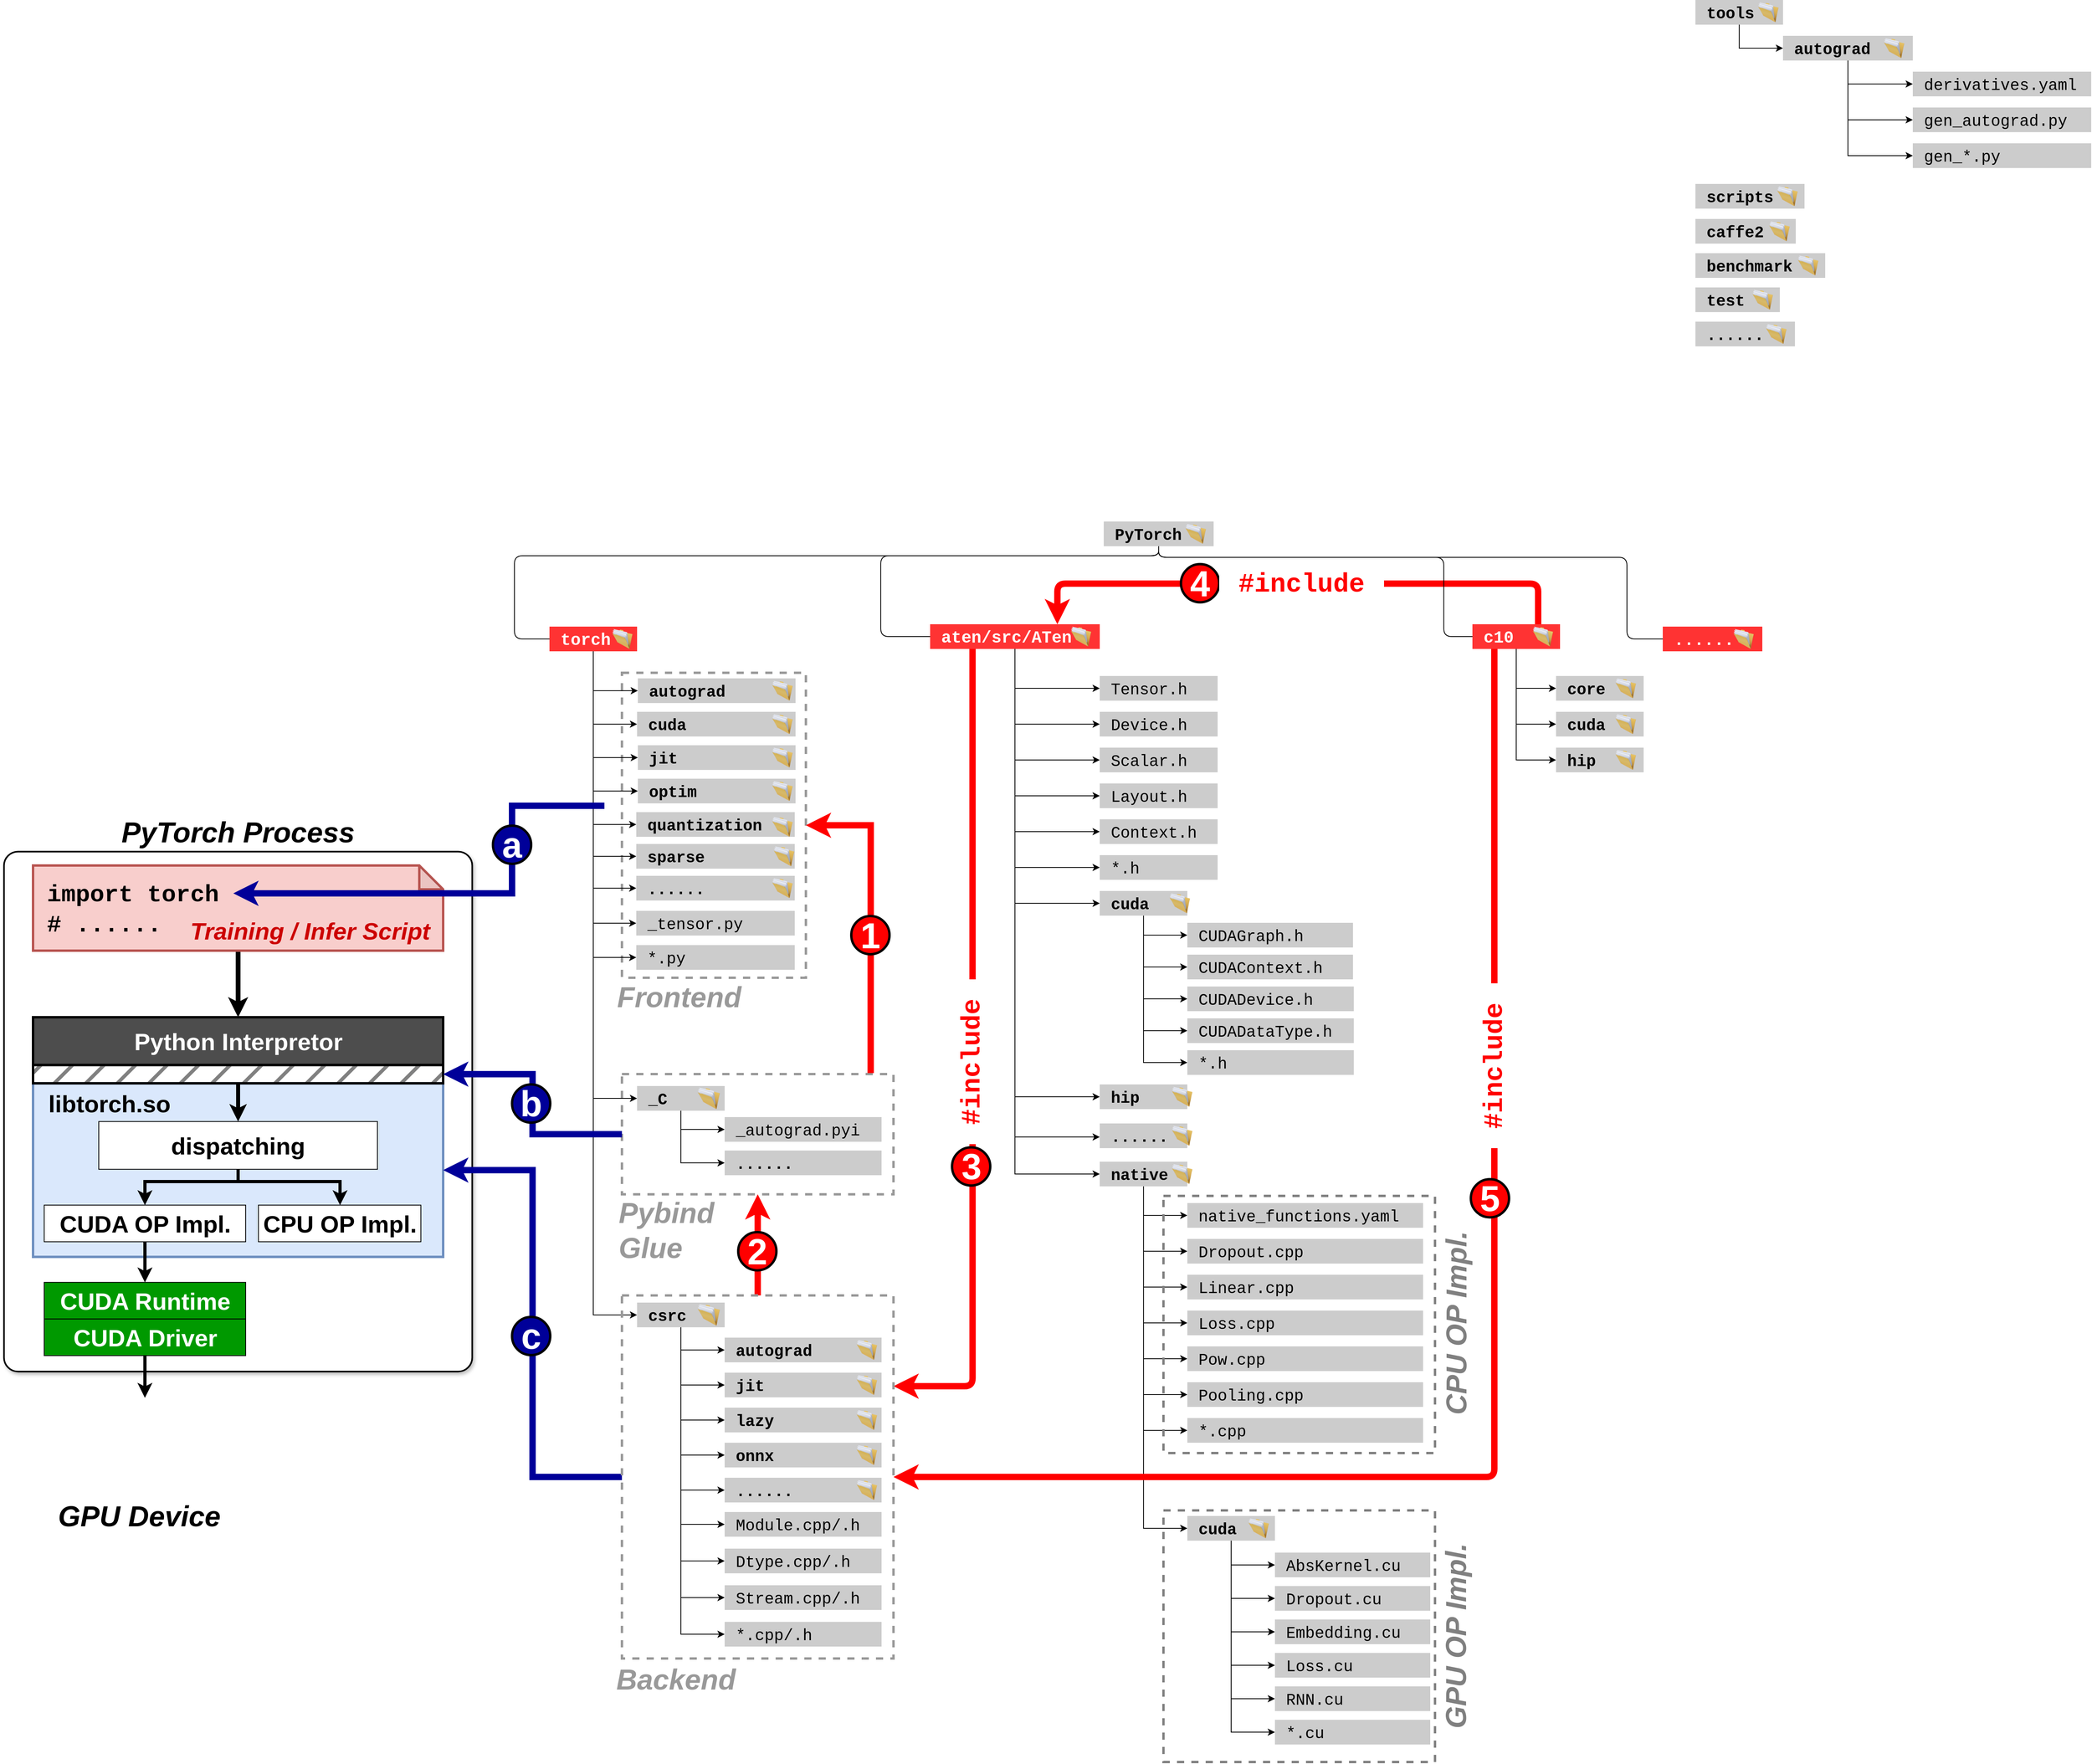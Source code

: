 <mxfile version="24.7.8">
  <diagram name="Page-1" id="njWKLxGfqIn3PL7Dao3R">
    <mxGraphModel dx="4220" dy="3077" grid="0" gridSize="10" guides="1" tooltips="1" connect="1" arrows="1" fold="1" page="0" pageScale="1" pageWidth="850" pageHeight="1100" math="0" shadow="0">
      <root>
        <mxCell id="0" />
        <mxCell id="1" parent="0" />
        <mxCell id="6AVHY_ROivwO887Ykwhk-42" value="" style="endArrow=none;html=1;rounded=1;entryX=0.5;entryY=1;entryDx=0;entryDy=0;exitX=0;exitY=0.5;exitDx=0;exitDy=0;edgeStyle=orthogonalEdgeStyle;curved=0;" parent="1" source="DaWMpuimovxNfzw2H3QX-4" target="DaWMpuimovxNfzw2H3QX-209" edge="1">
          <mxGeometry width="50" height="50" relative="1" as="geometry">
            <mxPoint x="711" y="731" as="sourcePoint" />
            <mxPoint x="761" y="681" as="targetPoint" />
            <Array as="points">
              <mxPoint x="119" y="376" />
              <mxPoint x="119" y="271" />
              <mxPoint x="928" y="271" />
            </Array>
          </mxGeometry>
        </mxCell>
        <mxCell id="DaWMpuimovxNfzw2H3QX-224" value="" style="rounded=1;whiteSpace=wrap;html=1;arcSize=3;shadow=1;strokeWidth=2;" parent="1" vertex="1">
          <mxGeometry x="-522" y="642.6" width="588" height="653" as="geometry" />
        </mxCell>
        <mxCell id="DaWMpuimovxNfzw2H3QX-193" value="" style="rounded=0;whiteSpace=wrap;html=1;strokeWidth=3;fillColor=#dae8fc;strokeColor=#6c8ebf;" parent="1" vertex="1">
          <mxGeometry x="-485.5" y="933.6" width="515" height="218" as="geometry" />
        </mxCell>
        <mxCell id="DaWMpuimovxNfzw2H3QX-182" value="" style="rounded=0;whiteSpace=wrap;html=1;strokeWidth=3;fillColor=none;fontColor=#FFFFFF;strokeColor=#999999;dashed=1;" parent="1" vertex="1">
          <mxGeometry x="254" y="418" width="231" height="383" as="geometry" />
        </mxCell>
        <mxCell id="DaWMpuimovxNfzw2H3QX-24" style="edgeStyle=orthogonalEdgeStyle;rounded=0;orthogonalLoop=1;jettySize=auto;html=1;entryX=0;entryY=0.5;entryDx=0;entryDy=0;" parent="1" source="DaWMpuimovxNfzw2H3QX-3" target="DaWMpuimovxNfzw2H3QX-23" edge="1">
          <mxGeometry relative="1" as="geometry" />
        </mxCell>
        <mxCell id="DaWMpuimovxNfzw2H3QX-26" style="edgeStyle=orthogonalEdgeStyle;rounded=0;orthogonalLoop=1;jettySize=auto;html=1;entryX=0;entryY=0.5;entryDx=0;entryDy=0;" parent="1" source="DaWMpuimovxNfzw2H3QX-3" target="DaWMpuimovxNfzw2H3QX-25" edge="1">
          <mxGeometry relative="1" as="geometry" />
        </mxCell>
        <mxCell id="DaWMpuimovxNfzw2H3QX-3" value="&lt;font face=&quot;Courier New&quot;&gt;&lt;b&gt;_C&lt;/b&gt;&lt;/font&gt;" style="rounded=0;whiteSpace=wrap;html=1;fontSize=20;align=left;spacingLeft=12;fillColor=#CCCCCC;strokeColor=none;" parent="1" vertex="1">
          <mxGeometry x="273" y="937" width="110" height="31" as="geometry" />
        </mxCell>
        <mxCell id="DaWMpuimovxNfzw2H3QX-6" style="edgeStyle=orthogonalEdgeStyle;rounded=0;orthogonalLoop=1;jettySize=auto;html=1;entryX=0;entryY=0.5;entryDx=0;entryDy=0;" parent="1" source="DaWMpuimovxNfzw2H3QX-4" target="DaWMpuimovxNfzw2H3QX-3" edge="1">
          <mxGeometry relative="1" as="geometry" />
        </mxCell>
        <mxCell id="DaWMpuimovxNfzw2H3QX-8" style="edgeStyle=orthogonalEdgeStyle;rounded=0;orthogonalLoop=1;jettySize=auto;html=1;entryX=0;entryY=0.5;entryDx=0;entryDy=0;" parent="1" source="DaWMpuimovxNfzw2H3QX-4" target="DaWMpuimovxNfzw2H3QX-7" edge="1">
          <mxGeometry relative="1" as="geometry" />
        </mxCell>
        <mxCell id="DaWMpuimovxNfzw2H3QX-10" style="edgeStyle=orthogonalEdgeStyle;rounded=0;orthogonalLoop=1;jettySize=auto;html=1;entryX=0;entryY=0.5;entryDx=0;entryDy=0;" parent="1" source="DaWMpuimovxNfzw2H3QX-4" target="DaWMpuimovxNfzw2H3QX-9" edge="1">
          <mxGeometry relative="1" as="geometry">
            <Array as="points">
              <mxPoint x="218" y="441" />
            </Array>
          </mxGeometry>
        </mxCell>
        <mxCell id="DaWMpuimovxNfzw2H3QX-12" style="edgeStyle=orthogonalEdgeStyle;rounded=0;orthogonalLoop=1;jettySize=auto;html=1;entryX=0;entryY=0.5;entryDx=0;entryDy=0;" parent="1" source="DaWMpuimovxNfzw2H3QX-4" target="DaWMpuimovxNfzw2H3QX-11" edge="1">
          <mxGeometry relative="1" as="geometry" />
        </mxCell>
        <mxCell id="DaWMpuimovxNfzw2H3QX-14" style="edgeStyle=orthogonalEdgeStyle;rounded=0;orthogonalLoop=1;jettySize=auto;html=1;entryX=0;entryY=0.5;entryDx=0;entryDy=0;" parent="1" source="DaWMpuimovxNfzw2H3QX-4" target="DaWMpuimovxNfzw2H3QX-13" edge="1">
          <mxGeometry relative="1" as="geometry">
            <Array as="points">
              <mxPoint x="218" y="525" />
            </Array>
          </mxGeometry>
        </mxCell>
        <mxCell id="DaWMpuimovxNfzw2H3QX-16" style="edgeStyle=orthogonalEdgeStyle;rounded=0;orthogonalLoop=1;jettySize=auto;html=1;entryX=0;entryY=0.5;entryDx=0;entryDy=0;" parent="1" source="DaWMpuimovxNfzw2H3QX-4" target="DaWMpuimovxNfzw2H3QX-15" edge="1">
          <mxGeometry relative="1" as="geometry">
            <Array as="points">
              <mxPoint x="218" y="567" />
            </Array>
          </mxGeometry>
        </mxCell>
        <mxCell id="DaWMpuimovxNfzw2H3QX-18" style="edgeStyle=orthogonalEdgeStyle;rounded=0;orthogonalLoop=1;jettySize=auto;html=1;entryX=0;entryY=0.5;entryDx=0;entryDy=0;" parent="1" source="DaWMpuimovxNfzw2H3QX-4" target="DaWMpuimovxNfzw2H3QX-17" edge="1">
          <mxGeometry relative="1" as="geometry" />
        </mxCell>
        <mxCell id="DaWMpuimovxNfzw2H3QX-20" style="edgeStyle=orthogonalEdgeStyle;rounded=0;orthogonalLoop=1;jettySize=auto;html=1;entryX=0;entryY=0.5;entryDx=0;entryDy=0;" parent="1" source="DaWMpuimovxNfzw2H3QX-4" target="DaWMpuimovxNfzw2H3QX-19" edge="1">
          <mxGeometry relative="1" as="geometry" />
        </mxCell>
        <mxCell id="DaWMpuimovxNfzw2H3QX-22" style="edgeStyle=orthogonalEdgeStyle;rounded=0;orthogonalLoop=1;jettySize=auto;html=1;entryX=0;entryY=0.5;entryDx=0;entryDy=0;" parent="1" source="DaWMpuimovxNfzw2H3QX-4" target="DaWMpuimovxNfzw2H3QX-21" edge="1">
          <mxGeometry relative="1" as="geometry" />
        </mxCell>
        <mxCell id="DaWMpuimovxNfzw2H3QX-68" style="edgeStyle=orthogonalEdgeStyle;rounded=0;orthogonalLoop=1;jettySize=auto;html=1;entryX=0;entryY=0.5;entryDx=0;entryDy=0;" parent="1" source="DaWMpuimovxNfzw2H3QX-4" target="DaWMpuimovxNfzw2H3QX-67" edge="1">
          <mxGeometry relative="1" as="geometry" />
        </mxCell>
        <mxCell id="DaWMpuimovxNfzw2H3QX-70" style="edgeStyle=orthogonalEdgeStyle;rounded=0;orthogonalLoop=1;jettySize=auto;html=1;entryX=0;entryY=0.5;entryDx=0;entryDy=0;" parent="1" source="DaWMpuimovxNfzw2H3QX-4" target="DaWMpuimovxNfzw2H3QX-69" edge="1">
          <mxGeometry relative="1" as="geometry" />
        </mxCell>
        <mxCell id="DaWMpuimovxNfzw2H3QX-4" value="&lt;font face=&quot;Courier New&quot; style=&quot;font-size: 21px;&quot;&gt;&lt;span style=&quot;font-size: 21px;&quot;&gt;torch&lt;/span&gt;&lt;/font&gt;" style="rounded=0;whiteSpace=wrap;html=1;fontSize=21;align=left;spacingLeft=12;fillColor=#FF3333;strokeColor=none;fontColor=#FFFFFF;fontStyle=1" parent="1" vertex="1">
          <mxGeometry x="163" y="360" width="110" height="31" as="geometry" />
        </mxCell>
        <mxCell id="DaWMpuimovxNfzw2H3QX-74" style="edgeStyle=orthogonalEdgeStyle;rounded=0;orthogonalLoop=1;jettySize=auto;html=1;entryX=0;entryY=0.5;entryDx=0;entryDy=0;" parent="1" source="DaWMpuimovxNfzw2H3QX-5" target="DaWMpuimovxNfzw2H3QX-73" edge="1">
          <mxGeometry relative="1" as="geometry" />
        </mxCell>
        <mxCell id="DaWMpuimovxNfzw2H3QX-76" style="edgeStyle=orthogonalEdgeStyle;rounded=0;orthogonalLoop=1;jettySize=auto;html=1;entryX=0;entryY=0.5;entryDx=0;entryDy=0;" parent="1" source="DaWMpuimovxNfzw2H3QX-5" target="DaWMpuimovxNfzw2H3QX-75" edge="1">
          <mxGeometry relative="1" as="geometry" />
        </mxCell>
        <mxCell id="DaWMpuimovxNfzw2H3QX-78" style="edgeStyle=orthogonalEdgeStyle;rounded=0;orthogonalLoop=1;jettySize=auto;html=1;entryX=0;entryY=0.5;entryDx=0;entryDy=0;" parent="1" source="DaWMpuimovxNfzw2H3QX-5" target="DaWMpuimovxNfzw2H3QX-77" edge="1">
          <mxGeometry relative="1" as="geometry" />
        </mxCell>
        <mxCell id="DaWMpuimovxNfzw2H3QX-80" style="edgeStyle=orthogonalEdgeStyle;rounded=0;orthogonalLoop=1;jettySize=auto;html=1;entryX=0;entryY=0.5;entryDx=0;entryDy=0;" parent="1" source="DaWMpuimovxNfzw2H3QX-5" target="DaWMpuimovxNfzw2H3QX-79" edge="1">
          <mxGeometry relative="1" as="geometry" />
        </mxCell>
        <mxCell id="DaWMpuimovxNfzw2H3QX-82" style="edgeStyle=orthogonalEdgeStyle;rounded=0;orthogonalLoop=1;jettySize=auto;html=1;entryX=0;entryY=0.5;entryDx=0;entryDy=0;" parent="1" source="DaWMpuimovxNfzw2H3QX-5" target="DaWMpuimovxNfzw2H3QX-81" edge="1">
          <mxGeometry relative="1" as="geometry" />
        </mxCell>
        <mxCell id="DaWMpuimovxNfzw2H3QX-84" style="edgeStyle=orthogonalEdgeStyle;rounded=0;orthogonalLoop=1;jettySize=auto;html=1;entryX=0;entryY=0.5;entryDx=0;entryDy=0;" parent="1" source="DaWMpuimovxNfzw2H3QX-5" target="DaWMpuimovxNfzw2H3QX-83" edge="1">
          <mxGeometry relative="1" as="geometry" />
        </mxCell>
        <mxCell id="DaWMpuimovxNfzw2H3QX-87" style="edgeStyle=orthogonalEdgeStyle;rounded=0;orthogonalLoop=1;jettySize=auto;html=1;entryX=0;entryY=0.5;entryDx=0;entryDy=0;" parent="1" source="DaWMpuimovxNfzw2H3QX-5" target="DaWMpuimovxNfzw2H3QX-85" edge="1">
          <mxGeometry relative="1" as="geometry" />
        </mxCell>
        <mxCell id="DaWMpuimovxNfzw2H3QX-102" style="edgeStyle=orthogonalEdgeStyle;rounded=0;orthogonalLoop=1;jettySize=auto;html=1;entryX=0;entryY=0.5;entryDx=0;entryDy=0;" parent="1" source="DaWMpuimovxNfzw2H3QX-5" target="DaWMpuimovxNfzw2H3QX-100" edge="1">
          <mxGeometry relative="1" as="geometry" />
        </mxCell>
        <mxCell id="DaWMpuimovxNfzw2H3QX-108" style="edgeStyle=orthogonalEdgeStyle;rounded=0;orthogonalLoop=1;jettySize=auto;html=1;entryX=0;entryY=0.5;entryDx=0;entryDy=0;" parent="1" source="DaWMpuimovxNfzw2H3QX-5" target="DaWMpuimovxNfzw2H3QX-106" edge="1">
          <mxGeometry relative="1" as="geometry" />
        </mxCell>
        <mxCell id="DaWMpuimovxNfzw2H3QX-5" value="&lt;font face=&quot;Courier New&quot; style=&quot;font-size: 21px;&quot;&gt;&lt;span style=&quot;font-size: 21px;&quot;&gt;aten/src/ATen&lt;/span&gt;&lt;/font&gt;" style="rounded=0;whiteSpace=wrap;html=1;fontSize=21;align=left;spacingLeft=12;fillColor=#FF3333;strokeColor=none;fontColor=#FFFFFF;fontStyle=1" parent="1" vertex="1">
          <mxGeometry x="641" y="357" width="213" height="31" as="geometry" />
        </mxCell>
        <mxCell id="DaWMpuimovxNfzw2H3QX-42" style="edgeStyle=orthogonalEdgeStyle;rounded=0;orthogonalLoop=1;jettySize=auto;html=1;entryX=0;entryY=0.5;entryDx=0;entryDy=0;" parent="1" source="DaWMpuimovxNfzw2H3QX-7" target="DaWMpuimovxNfzw2H3QX-41" edge="1">
          <mxGeometry relative="1" as="geometry" />
        </mxCell>
        <mxCell id="DaWMpuimovxNfzw2H3QX-44" style="edgeStyle=orthogonalEdgeStyle;rounded=0;orthogonalLoop=1;jettySize=auto;html=1;entryX=0;entryY=0.5;entryDx=0;entryDy=0;" parent="1" source="DaWMpuimovxNfzw2H3QX-7" target="DaWMpuimovxNfzw2H3QX-43" edge="1">
          <mxGeometry relative="1" as="geometry" />
        </mxCell>
        <mxCell id="DaWMpuimovxNfzw2H3QX-48" style="edgeStyle=orthogonalEdgeStyle;rounded=0;orthogonalLoop=1;jettySize=auto;html=1;entryX=0;entryY=0.5;entryDx=0;entryDy=0;" parent="1" source="DaWMpuimovxNfzw2H3QX-7" target="DaWMpuimovxNfzw2H3QX-47" edge="1">
          <mxGeometry relative="1" as="geometry" />
        </mxCell>
        <mxCell id="DaWMpuimovxNfzw2H3QX-50" style="edgeStyle=orthogonalEdgeStyle;rounded=0;orthogonalLoop=1;jettySize=auto;html=1;entryX=0;entryY=0.5;entryDx=0;entryDy=0;" parent="1" source="DaWMpuimovxNfzw2H3QX-7" target="DaWMpuimovxNfzw2H3QX-49" edge="1">
          <mxGeometry relative="1" as="geometry" />
        </mxCell>
        <mxCell id="DaWMpuimovxNfzw2H3QX-52" style="edgeStyle=orthogonalEdgeStyle;rounded=0;orthogonalLoop=1;jettySize=auto;html=1;entryX=0;entryY=0.5;entryDx=0;entryDy=0;" parent="1" source="DaWMpuimovxNfzw2H3QX-7" target="DaWMpuimovxNfzw2H3QX-51" edge="1">
          <mxGeometry relative="1" as="geometry" />
        </mxCell>
        <mxCell id="DaWMpuimovxNfzw2H3QX-59" style="edgeStyle=orthogonalEdgeStyle;rounded=0;orthogonalLoop=1;jettySize=auto;html=1;entryX=0;entryY=0.5;entryDx=0;entryDy=0;" parent="1" source="DaWMpuimovxNfzw2H3QX-7" target="DaWMpuimovxNfzw2H3QX-58" edge="1">
          <mxGeometry relative="1" as="geometry" />
        </mxCell>
        <mxCell id="DaWMpuimovxNfzw2H3QX-61" style="edgeStyle=orthogonalEdgeStyle;rounded=0;orthogonalLoop=1;jettySize=auto;html=1;entryX=0;entryY=0.5;entryDx=0;entryDy=0;" parent="1" source="DaWMpuimovxNfzw2H3QX-7" target="DaWMpuimovxNfzw2H3QX-60" edge="1">
          <mxGeometry relative="1" as="geometry" />
        </mxCell>
        <mxCell id="DaWMpuimovxNfzw2H3QX-63" style="edgeStyle=orthogonalEdgeStyle;rounded=0;orthogonalLoop=1;jettySize=auto;html=1;entryX=0;entryY=0.5;entryDx=0;entryDy=0;" parent="1" source="DaWMpuimovxNfzw2H3QX-7" target="DaWMpuimovxNfzw2H3QX-62" edge="1">
          <mxGeometry relative="1" as="geometry" />
        </mxCell>
        <mxCell id="DaWMpuimovxNfzw2H3QX-65" style="edgeStyle=orthogonalEdgeStyle;rounded=0;orthogonalLoop=1;jettySize=auto;html=1;entryX=0;entryY=0.5;entryDx=0;entryDy=0;" parent="1" source="DaWMpuimovxNfzw2H3QX-7" target="DaWMpuimovxNfzw2H3QX-64" edge="1">
          <mxGeometry relative="1" as="geometry" />
        </mxCell>
        <mxCell id="DaWMpuimovxNfzw2H3QX-7" value="&lt;font face=&quot;Courier New&quot;&gt;&lt;b&gt;csrc&lt;/b&gt;&lt;/font&gt;" style="rounded=0;whiteSpace=wrap;html=1;fontSize=20;align=left;spacingLeft=12;fillColor=#CCCCCC;strokeColor=none;" parent="1" vertex="1">
          <mxGeometry x="273" y="1209" width="110" height="31" as="geometry" />
        </mxCell>
        <mxCell id="DaWMpuimovxNfzw2H3QX-9" value="&lt;font face=&quot;Courier New&quot;&gt;&lt;b&gt;autograd&lt;/b&gt;&lt;/font&gt;" style="rounded=0;whiteSpace=wrap;html=1;fontSize=20;align=left;spacingLeft=12;fillColor=#CCCCCC;strokeColor=none;" parent="1" vertex="1">
          <mxGeometry x="274" y="425" width="198" height="31" as="geometry" />
        </mxCell>
        <mxCell id="DaWMpuimovxNfzw2H3QX-11" value="&lt;font face=&quot;Courier New&quot;&gt;&lt;b&gt;cuda&lt;/b&gt;&lt;/font&gt;" style="rounded=0;whiteSpace=wrap;html=1;fontSize=20;align=left;spacingLeft=12;fillColor=#CCCCCC;strokeColor=none;" parent="1" vertex="1">
          <mxGeometry x="273" y="467" width="199" height="31" as="geometry" />
        </mxCell>
        <mxCell id="DaWMpuimovxNfzw2H3QX-13" value="&lt;font face=&quot;Courier New&quot;&gt;&lt;b&gt;jit&lt;/b&gt;&lt;/font&gt;" style="rounded=0;whiteSpace=wrap;html=1;fontSize=20;align=left;spacingLeft=12;fillColor=#CCCCCC;strokeColor=none;" parent="1" vertex="1">
          <mxGeometry x="274" y="509" width="198" height="31" as="geometry" />
        </mxCell>
        <mxCell id="DaWMpuimovxNfzw2H3QX-15" value="&lt;font face=&quot;Courier New&quot;&gt;&lt;b&gt;optim&lt;/b&gt;&lt;/font&gt;" style="rounded=0;whiteSpace=wrap;html=1;fontSize=20;align=left;spacingLeft=12;fillColor=#CCCCCC;strokeColor=none;" parent="1" vertex="1">
          <mxGeometry x="274" y="551" width="198" height="31" as="geometry" />
        </mxCell>
        <mxCell id="DaWMpuimovxNfzw2H3QX-17" value="&lt;font face=&quot;Courier New&quot;&gt;&lt;b&gt;quantization&lt;/b&gt;&lt;/font&gt;" style="rounded=0;whiteSpace=wrap;html=1;fontSize=20;align=left;spacingLeft=12;fillColor=#CCCCCC;strokeColor=none;" parent="1" vertex="1">
          <mxGeometry x="272" y="593" width="199" height="31" as="geometry" />
        </mxCell>
        <mxCell id="DaWMpuimovxNfzw2H3QX-19" value="&lt;font face=&quot;Courier New&quot;&gt;&lt;b&gt;sparse&lt;/b&gt;&lt;/font&gt;" style="rounded=0;whiteSpace=wrap;html=1;fontSize=20;align=left;spacingLeft=12;fillColor=#CCCCCC;strokeColor=none;" parent="1" vertex="1">
          <mxGeometry x="272" y="633" width="199" height="31" as="geometry" />
        </mxCell>
        <mxCell id="DaWMpuimovxNfzw2H3QX-21" value="&lt;font face=&quot;Courier New&quot;&gt;&lt;b&gt;......&lt;/b&gt;&lt;/font&gt;" style="rounded=0;whiteSpace=wrap;html=1;fontSize=20;align=left;spacingLeft=12;fillColor=#CCCCCC;strokeColor=none;" parent="1" vertex="1">
          <mxGeometry x="272" y="673" width="199" height="31" as="geometry" />
        </mxCell>
        <mxCell id="DaWMpuimovxNfzw2H3QX-23" value="&lt;font face=&quot;Courier New&quot;&gt;_autograd.pyi&lt;/font&gt;" style="rounded=0;whiteSpace=wrap;html=1;fontSize=20;align=left;spacingLeft=12;fillColor=#CCCCCC;strokeColor=none;" parent="1" vertex="1">
          <mxGeometry x="383" y="976" width="197" height="31" as="geometry" />
        </mxCell>
        <mxCell id="DaWMpuimovxNfzw2H3QX-25" value="&lt;font face=&quot;Courier New&quot;&gt;&lt;b&gt;......&lt;/b&gt;&lt;/font&gt;" style="rounded=0;whiteSpace=wrap;html=1;fontSize=20;align=left;spacingLeft=12;fillColor=#CCCCCC;strokeColor=none;" parent="1" vertex="1">
          <mxGeometry x="383" y="1018" width="197" height="31" as="geometry" />
        </mxCell>
        <mxCell id="DaWMpuimovxNfzw2H3QX-29" value="" style="image;html=1;image=img/lib/clip_art/general/Full_Folder_128x128.png" parent="1" vertex="1">
          <mxGeometry x="349" y="938.5" width="28" height="28" as="geometry" />
        </mxCell>
        <mxCell id="DaWMpuimovxNfzw2H3QX-32" value="" style="image;html=1;image=img/lib/clip_art/general/Full_Folder_128x128.png" parent="1" vertex="1">
          <mxGeometry x="442" y="599" width="27" height="25" as="geometry" />
        </mxCell>
        <mxCell id="DaWMpuimovxNfzw2H3QX-33" value="" style="image;html=1;image=img/lib/clip_art/general/Full_Folder_128x128.png" parent="1" vertex="1">
          <mxGeometry x="442" y="554" width="27" height="25" as="geometry" />
        </mxCell>
        <mxCell id="DaWMpuimovxNfzw2H3QX-34" value="" style="image;html=1;image=img/lib/clip_art/general/Full_Folder_128x128.png" parent="1" vertex="1">
          <mxGeometry x="442" y="512" width="27" height="25" as="geometry" />
        </mxCell>
        <mxCell id="DaWMpuimovxNfzw2H3QX-35" value="" style="image;html=1;image=img/lib/clip_art/general/Full_Folder_128x128.png" parent="1" vertex="1">
          <mxGeometry x="442" y="470" width="27" height="25" as="geometry" />
        </mxCell>
        <mxCell id="DaWMpuimovxNfzw2H3QX-36" value="" style="image;html=1;image=img/lib/clip_art/general/Full_Folder_128x128.png" parent="1" vertex="1">
          <mxGeometry x="442" y="428" width="27" height="25" as="geometry" />
        </mxCell>
        <mxCell id="DaWMpuimovxNfzw2H3QX-37" value="" style="image;html=1;image=img/lib/clip_art/general/Full_Folder_128x128.png" parent="1" vertex="1">
          <mxGeometry x="444" y="636" width="27" height="25" as="geometry" />
        </mxCell>
        <mxCell id="DaWMpuimovxNfzw2H3QX-38" value="" style="image;html=1;image=img/lib/clip_art/general/Full_Folder_128x128.png" parent="1" vertex="1">
          <mxGeometry x="442" y="676" width="27" height="25" as="geometry" />
        </mxCell>
        <mxCell id="DaWMpuimovxNfzw2H3QX-39" value="" style="image;html=1;image=img/lib/clip_art/general/Full_Folder_128x128.png" parent="1" vertex="1">
          <mxGeometry x="349" y="1210.5" width="28" height="28" as="geometry" />
        </mxCell>
        <mxCell id="DaWMpuimovxNfzw2H3QX-40" value="" style="image;html=1;image=img/lib/clip_art/general/Full_Folder_128x128.png;fillColor=#FF3333;fontColor=#FFFFFF;fontStyle=1;fontSize=21;" parent="1" vertex="1">
          <mxGeometry x="241" y="363" width="27" height="25" as="geometry" />
        </mxCell>
        <mxCell id="DaWMpuimovxNfzw2H3QX-41" value="&lt;font face=&quot;Courier New&quot;&gt;&lt;b&gt;autograd&lt;/b&gt;&lt;/font&gt;" style="rounded=0;whiteSpace=wrap;html=1;fontSize=20;align=left;spacingLeft=12;fillColor=#CCCCCC;strokeColor=none;" parent="1" vertex="1">
          <mxGeometry x="383" y="1253" width="197" height="31" as="geometry" />
        </mxCell>
        <mxCell id="DaWMpuimovxNfzw2H3QX-43" value="&lt;b style=&quot;font-family: &amp;quot;Courier New&amp;quot;;&quot;&gt;jit&lt;/b&gt;" style="rounded=0;whiteSpace=wrap;html=1;fontSize=20;align=left;spacingLeft=12;fillColor=#CCCCCC;strokeColor=none;" parent="1" vertex="1">
          <mxGeometry x="383" y="1297" width="197" height="31" as="geometry" />
        </mxCell>
        <mxCell id="DaWMpuimovxNfzw2H3QX-47" value="&lt;b style=&quot;font-family: &amp;quot;Courier New&amp;quot;;&quot;&gt;lazy&lt;/b&gt;" style="rounded=0;whiteSpace=wrap;html=1;fontSize=20;align=left;spacingLeft=12;fillColor=#CCCCCC;strokeColor=none;" parent="1" vertex="1">
          <mxGeometry x="383" y="1341" width="197" height="31" as="geometry" />
        </mxCell>
        <mxCell id="DaWMpuimovxNfzw2H3QX-49" value="&lt;b style=&quot;font-family: &amp;quot;Courier New&amp;quot;;&quot;&gt;onnx&lt;/b&gt;" style="rounded=0;whiteSpace=wrap;html=1;fontSize=20;align=left;spacingLeft=12;fillColor=#CCCCCC;strokeColor=none;" parent="1" vertex="1">
          <mxGeometry x="383" y="1385" width="197" height="31" as="geometry" />
        </mxCell>
        <mxCell id="DaWMpuimovxNfzw2H3QX-51" value="&lt;font face=&quot;Courier New&quot;&gt;&lt;b&gt;......&lt;/b&gt;&lt;/font&gt;" style="rounded=0;whiteSpace=wrap;html=1;fontSize=20;align=left;spacingLeft=12;fillColor=#CCCCCC;strokeColor=none;" parent="1" vertex="1">
          <mxGeometry x="383" y="1429" width="197" height="31" as="geometry" />
        </mxCell>
        <mxCell id="DaWMpuimovxNfzw2H3QX-53" value="" style="image;html=1;image=img/lib/clip_art/general/Full_Folder_128x128.png" parent="1" vertex="1">
          <mxGeometry x="548" y="1256" width="27" height="25" as="geometry" />
        </mxCell>
        <mxCell id="DaWMpuimovxNfzw2H3QX-54" value="" style="image;html=1;image=img/lib/clip_art/general/Full_Folder_128x128.png" parent="1" vertex="1">
          <mxGeometry x="548" y="1300" width="27" height="25" as="geometry" />
        </mxCell>
        <mxCell id="DaWMpuimovxNfzw2H3QX-55" value="" style="image;html=1;image=img/lib/clip_art/general/Full_Folder_128x128.png" parent="1" vertex="1">
          <mxGeometry x="548" y="1344" width="27" height="25" as="geometry" />
        </mxCell>
        <mxCell id="DaWMpuimovxNfzw2H3QX-56" value="" style="image;html=1;image=img/lib/clip_art/general/Full_Folder_128x128.png" parent="1" vertex="1">
          <mxGeometry x="548" y="1388" width="27" height="25" as="geometry" />
        </mxCell>
        <mxCell id="DaWMpuimovxNfzw2H3QX-57" value="" style="image;html=1;image=img/lib/clip_art/general/Full_Folder_128x128.png" parent="1" vertex="1">
          <mxGeometry x="548" y="1432" width="27" height="25" as="geometry" />
        </mxCell>
        <mxCell id="DaWMpuimovxNfzw2H3QX-58" value="&lt;span style=&quot;font-family: &amp;quot;Courier New&amp;quot;;&quot;&gt;Module.cpp/.h&lt;/span&gt;" style="rounded=0;whiteSpace=wrap;html=1;fontSize=20;align=left;spacingLeft=12;fillColor=#CCCCCC;strokeColor=none;" parent="1" vertex="1">
          <mxGeometry x="383" y="1472" width="197" height="31" as="geometry" />
        </mxCell>
        <mxCell id="DaWMpuimovxNfzw2H3QX-60" value="&lt;span style=&quot;font-family: &amp;quot;Courier New&amp;quot;; font-weight: normal;&quot;&gt;Dtype.cpp/.h&lt;/span&gt;" style="rounded=0;whiteSpace=wrap;html=1;fontSize=20;align=left;spacingLeft=12;fillColor=#CCCCCC;strokeColor=none;fontStyle=1" parent="1" vertex="1">
          <mxGeometry x="383" y="1518" width="197" height="31" as="geometry" />
        </mxCell>
        <mxCell id="DaWMpuimovxNfzw2H3QX-62" value="&lt;span style=&quot;font-family: &amp;quot;Courier New&amp;quot;; font-weight: normal;&quot;&gt;Stream.cpp/.h&lt;/span&gt;" style="rounded=0;whiteSpace=wrap;html=1;fontSize=20;align=left;spacingLeft=12;fillColor=#CCCCCC;strokeColor=none;fontStyle=1" parent="1" vertex="1">
          <mxGeometry x="383" y="1564" width="197" height="31" as="geometry" />
        </mxCell>
        <mxCell id="DaWMpuimovxNfzw2H3QX-64" value="&lt;font face=&quot;Courier New&quot;&gt;&lt;span style=&quot;font-weight: 400;&quot;&gt;*.cpp/.h&lt;/span&gt;&lt;/font&gt;" style="rounded=0;whiteSpace=wrap;html=1;fontSize=20;align=left;spacingLeft=12;fillColor=#CCCCCC;strokeColor=none;fontStyle=1" parent="1" vertex="1">
          <mxGeometry x="383" y="1610" width="197" height="31" as="geometry" />
        </mxCell>
        <mxCell id="DaWMpuimovxNfzw2H3QX-67" value="&lt;font face=&quot;Courier New&quot;&gt;_tensor.py&lt;/font&gt;" style="rounded=0;whiteSpace=wrap;html=1;fontSize=20;align=left;spacingLeft=12;fillColor=#CCCCCC;strokeColor=none;" parent="1" vertex="1">
          <mxGeometry x="272" y="717" width="199" height="31" as="geometry" />
        </mxCell>
        <mxCell id="DaWMpuimovxNfzw2H3QX-69" value="&lt;font face=&quot;Courier New&quot;&gt;*.py&lt;/font&gt;" style="rounded=0;whiteSpace=wrap;html=1;fontSize=20;align=left;spacingLeft=12;fillColor=#CCCCCC;strokeColor=none;" parent="1" vertex="1">
          <mxGeometry x="272" y="760" width="199" height="31" as="geometry" />
        </mxCell>
        <mxCell id="DaWMpuimovxNfzw2H3QX-105" style="edgeStyle=orthogonalEdgeStyle;rounded=0;orthogonalLoop=1;jettySize=auto;html=1;entryX=0;entryY=0.5;entryDx=0;entryDy=0;exitX=0.5;exitY=1;exitDx=0;exitDy=0;" parent="1" source="DaWMpuimovxNfzw2H3QX-5" edge="1">
          <mxGeometry relative="1" as="geometry">
            <mxPoint x="817" y="394" as="sourcePoint" />
            <mxPoint x="854" y="1001" as="targetPoint" />
            <Array as="points">
              <mxPoint x="748" y="1001" />
            </Array>
          </mxGeometry>
        </mxCell>
        <mxCell id="DaWMpuimovxNfzw2H3QX-71" value="" style="image;html=1;image=img/lib/clip_art/general/Full_Folder_128x128.png;fillColor=#FF3333;fontColor=#FFFFFF;fontStyle=1;fontSize=21;" parent="1" vertex="1">
          <mxGeometry x="817" y="360" width="27" height="25" as="geometry" />
        </mxCell>
        <mxCell id="DaWMpuimovxNfzw2H3QX-73" value="&lt;font face=&quot;Courier New&quot;&gt;Tensor.h&lt;/font&gt;" style="rounded=0;whiteSpace=wrap;html=1;fontSize=20;align=left;spacingLeft=12;fillColor=#CCCCCC;strokeColor=none;" parent="1" vertex="1">
          <mxGeometry x="854" y="422" width="148" height="31" as="geometry" />
        </mxCell>
        <mxCell id="DaWMpuimovxNfzw2H3QX-75" value="&lt;font face=&quot;Courier New&quot;&gt;Device.h&lt;/font&gt;" style="rounded=0;whiteSpace=wrap;html=1;fontSize=20;align=left;spacingLeft=12;fillColor=#CCCCCC;strokeColor=none;" parent="1" vertex="1">
          <mxGeometry x="854" y="467" width="148" height="31" as="geometry" />
        </mxCell>
        <mxCell id="DaWMpuimovxNfzw2H3QX-77" value="&lt;font face=&quot;Courier New&quot;&gt;Scalar.h&lt;/font&gt;" style="rounded=0;whiteSpace=wrap;html=1;fontSize=20;align=left;spacingLeft=12;fillColor=#CCCCCC;strokeColor=none;" parent="1" vertex="1">
          <mxGeometry x="854" y="512" width="148" height="31" as="geometry" />
        </mxCell>
        <mxCell id="DaWMpuimovxNfzw2H3QX-79" value="&lt;font face=&quot;Courier New&quot;&gt;Layout.h&lt;/font&gt;" style="rounded=0;whiteSpace=wrap;html=1;fontSize=20;align=left;spacingLeft=12;fillColor=#CCCCCC;strokeColor=none;" parent="1" vertex="1">
          <mxGeometry x="854" y="557" width="148" height="31" as="geometry" />
        </mxCell>
        <mxCell id="DaWMpuimovxNfzw2H3QX-81" value="&lt;font face=&quot;Courier New&quot;&gt;Context.h&lt;/font&gt;" style="rounded=0;whiteSpace=wrap;html=1;fontSize=20;align=left;spacingLeft=12;fillColor=#CCCCCC;strokeColor=none;" parent="1" vertex="1">
          <mxGeometry x="854" y="602" width="148" height="31" as="geometry" />
        </mxCell>
        <mxCell id="DaWMpuimovxNfzw2H3QX-83" value="&lt;font face=&quot;Courier New&quot;&gt;*.h&lt;/font&gt;" style="rounded=0;whiteSpace=wrap;html=1;fontSize=20;align=left;spacingLeft=12;fillColor=#CCCCCC;strokeColor=none;" parent="1" vertex="1">
          <mxGeometry x="854" y="647" width="148" height="31" as="geometry" />
        </mxCell>
        <mxCell id="DaWMpuimovxNfzw2H3QX-90" style="edgeStyle=orthogonalEdgeStyle;rounded=0;orthogonalLoop=1;jettySize=auto;html=1;entryX=0;entryY=0.5;entryDx=0;entryDy=0;" parent="1" source="DaWMpuimovxNfzw2H3QX-85" target="DaWMpuimovxNfzw2H3QX-88" edge="1">
          <mxGeometry relative="1" as="geometry" />
        </mxCell>
        <mxCell id="DaWMpuimovxNfzw2H3QX-93" style="edgeStyle=orthogonalEdgeStyle;rounded=0;orthogonalLoop=1;jettySize=auto;html=1;entryX=0;entryY=0.5;entryDx=0;entryDy=0;" parent="1" source="DaWMpuimovxNfzw2H3QX-85" target="DaWMpuimovxNfzw2H3QX-91" edge="1">
          <mxGeometry relative="1" as="geometry" />
        </mxCell>
        <mxCell id="DaWMpuimovxNfzw2H3QX-95" style="edgeStyle=orthogonalEdgeStyle;rounded=0;orthogonalLoop=1;jettySize=auto;html=1;entryX=0;entryY=0.5;entryDx=0;entryDy=0;" parent="1" source="DaWMpuimovxNfzw2H3QX-85" target="DaWMpuimovxNfzw2H3QX-94" edge="1">
          <mxGeometry relative="1" as="geometry" />
        </mxCell>
        <mxCell id="DaWMpuimovxNfzw2H3QX-97" style="edgeStyle=orthogonalEdgeStyle;rounded=0;orthogonalLoop=1;jettySize=auto;html=1;entryX=0;entryY=0.5;entryDx=0;entryDy=0;" parent="1" source="DaWMpuimovxNfzw2H3QX-85" target="DaWMpuimovxNfzw2H3QX-96" edge="1">
          <mxGeometry relative="1" as="geometry" />
        </mxCell>
        <mxCell id="DaWMpuimovxNfzw2H3QX-99" style="edgeStyle=orthogonalEdgeStyle;rounded=0;orthogonalLoop=1;jettySize=auto;html=1;entryX=0;entryY=0.5;entryDx=0;entryDy=0;" parent="1" source="DaWMpuimovxNfzw2H3QX-85" target="DaWMpuimovxNfzw2H3QX-98" edge="1">
          <mxGeometry relative="1" as="geometry" />
        </mxCell>
        <mxCell id="DaWMpuimovxNfzw2H3QX-85" value="&lt;font face=&quot;Courier New&quot;&gt;&lt;b&gt;cuda&lt;/b&gt;&lt;/font&gt;" style="rounded=0;whiteSpace=wrap;html=1;fontSize=20;align=left;spacingLeft=12;fillColor=#CCCCCC;strokeColor=none;" parent="1" vertex="1">
          <mxGeometry x="854" y="692" width="110" height="31" as="geometry" />
        </mxCell>
        <mxCell id="DaWMpuimovxNfzw2H3QX-86" value="" style="image;html=1;image=img/lib/clip_art/general/Full_Folder_128x128.png" parent="1" vertex="1">
          <mxGeometry x="941" y="695" width="27" height="25" as="geometry" />
        </mxCell>
        <mxCell id="DaWMpuimovxNfzw2H3QX-88" value="&lt;font face=&quot;Courier New&quot;&gt;CUDAGraph.h&lt;/font&gt;" style="rounded=0;whiteSpace=wrap;html=1;fontSize=20;align=left;spacingLeft=12;fillColor=#CCCCCC;strokeColor=none;" parent="1" vertex="1">
          <mxGeometry x="964" y="732" width="208" height="31" as="geometry" />
        </mxCell>
        <mxCell id="DaWMpuimovxNfzw2H3QX-91" value="&lt;font face=&quot;Courier New&quot;&gt;CUDAContext.h&lt;/font&gt;" style="rounded=0;whiteSpace=wrap;html=1;fontSize=20;align=left;spacingLeft=12;fillColor=#CCCCCC;strokeColor=none;" parent="1" vertex="1">
          <mxGeometry x="964" y="772" width="208" height="31" as="geometry" />
        </mxCell>
        <mxCell id="DaWMpuimovxNfzw2H3QX-94" value="&lt;font face=&quot;Courier New&quot;&gt;CUDADevice.h&lt;/font&gt;" style="rounded=0;whiteSpace=wrap;html=1;fontSize=20;align=left;spacingLeft=12;fillColor=#CCCCCC;strokeColor=none;" parent="1" vertex="1">
          <mxGeometry x="964" y="812" width="209" height="31" as="geometry" />
        </mxCell>
        <mxCell id="DaWMpuimovxNfzw2H3QX-96" value="&lt;font face=&quot;Courier New&quot;&gt;CUDADataType.h&lt;/font&gt;" style="rounded=0;whiteSpace=wrap;html=1;fontSize=20;align=left;spacingLeft=12;fillColor=#CCCCCC;strokeColor=none;" parent="1" vertex="1">
          <mxGeometry x="964" y="852" width="209" height="31" as="geometry" />
        </mxCell>
        <mxCell id="DaWMpuimovxNfzw2H3QX-98" value="&lt;font face=&quot;Courier New&quot;&gt;*.h&lt;/font&gt;" style="rounded=0;whiteSpace=wrap;html=1;fontSize=20;align=left;spacingLeft=12;fillColor=#CCCCCC;strokeColor=none;" parent="1" vertex="1">
          <mxGeometry x="964" y="892" width="209" height="31" as="geometry" />
        </mxCell>
        <mxCell id="DaWMpuimovxNfzw2H3QX-100" value="&lt;font face=&quot;Courier New&quot;&gt;&lt;b&gt;hip&lt;/b&gt;&lt;/font&gt;" style="rounded=0;whiteSpace=wrap;html=1;fontSize=20;align=left;spacingLeft=12;fillColor=#CCCCCC;strokeColor=none;" parent="1" vertex="1">
          <mxGeometry x="854" y="935" width="110" height="31" as="geometry" />
        </mxCell>
        <mxCell id="DaWMpuimovxNfzw2H3QX-101" value="" style="image;html=1;image=img/lib/clip_art/general/Full_Folder_128x128.png" parent="1" vertex="1">
          <mxGeometry x="944" y="938" width="27" height="25" as="geometry" />
        </mxCell>
        <mxCell id="DaWMpuimovxNfzw2H3QX-103" value="&lt;font face=&quot;Courier New&quot;&gt;&lt;b&gt;......&lt;/b&gt;&lt;/font&gt;" style="rounded=0;whiteSpace=wrap;html=1;fontSize=20;align=left;spacingLeft=12;fillColor=#CCCCCC;strokeColor=none;" parent="1" vertex="1">
          <mxGeometry x="854" y="984" width="110" height="31" as="geometry" />
        </mxCell>
        <mxCell id="DaWMpuimovxNfzw2H3QX-104" value="" style="image;html=1;image=img/lib/clip_art/general/Full_Folder_128x128.png" parent="1" vertex="1">
          <mxGeometry x="944" y="987" width="27" height="25" as="geometry" />
        </mxCell>
        <mxCell id="DaWMpuimovxNfzw2H3QX-110" style="edgeStyle=orthogonalEdgeStyle;rounded=0;orthogonalLoop=1;jettySize=auto;html=1;entryX=0;entryY=0.5;entryDx=0;entryDy=0;" parent="1" source="DaWMpuimovxNfzw2H3QX-106" target="DaWMpuimovxNfzw2H3QX-109" edge="1">
          <mxGeometry relative="1" as="geometry" />
        </mxCell>
        <mxCell id="DaWMpuimovxNfzw2H3QX-112" style="edgeStyle=orthogonalEdgeStyle;rounded=0;orthogonalLoop=1;jettySize=auto;html=1;entryX=0;entryY=0.5;entryDx=0;entryDy=0;" parent="1" source="DaWMpuimovxNfzw2H3QX-106" target="DaWMpuimovxNfzw2H3QX-111" edge="1">
          <mxGeometry relative="1" as="geometry" />
        </mxCell>
        <mxCell id="DaWMpuimovxNfzw2H3QX-114" style="edgeStyle=orthogonalEdgeStyle;rounded=0;orthogonalLoop=1;jettySize=auto;html=1;entryX=0;entryY=0.5;entryDx=0;entryDy=0;" parent="1" source="DaWMpuimovxNfzw2H3QX-106" target="DaWMpuimovxNfzw2H3QX-113" edge="1">
          <mxGeometry relative="1" as="geometry" />
        </mxCell>
        <mxCell id="DaWMpuimovxNfzw2H3QX-116" style="edgeStyle=orthogonalEdgeStyle;rounded=0;orthogonalLoop=1;jettySize=auto;html=1;entryX=0;entryY=0.5;entryDx=0;entryDy=0;" parent="1" source="DaWMpuimovxNfzw2H3QX-106" target="DaWMpuimovxNfzw2H3QX-115" edge="1">
          <mxGeometry relative="1" as="geometry" />
        </mxCell>
        <mxCell id="DaWMpuimovxNfzw2H3QX-118" style="edgeStyle=orthogonalEdgeStyle;rounded=0;orthogonalLoop=1;jettySize=auto;html=1;entryX=0;entryY=0.5;entryDx=0;entryDy=0;" parent="1" source="DaWMpuimovxNfzw2H3QX-106" target="DaWMpuimovxNfzw2H3QX-117" edge="1">
          <mxGeometry relative="1" as="geometry" />
        </mxCell>
        <mxCell id="DaWMpuimovxNfzw2H3QX-120" style="edgeStyle=orthogonalEdgeStyle;rounded=0;orthogonalLoop=1;jettySize=auto;html=1;entryX=0;entryY=0.5;entryDx=0;entryDy=0;" parent="1" source="DaWMpuimovxNfzw2H3QX-106" target="DaWMpuimovxNfzw2H3QX-119" edge="1">
          <mxGeometry relative="1" as="geometry" />
        </mxCell>
        <mxCell id="DaWMpuimovxNfzw2H3QX-122" style="edgeStyle=orthogonalEdgeStyle;rounded=0;orthogonalLoop=1;jettySize=auto;html=1;entryX=0;entryY=0.5;entryDx=0;entryDy=0;" parent="1" source="DaWMpuimovxNfzw2H3QX-106" target="DaWMpuimovxNfzw2H3QX-121" edge="1">
          <mxGeometry relative="1" as="geometry" />
        </mxCell>
        <mxCell id="DaWMpuimovxNfzw2H3QX-125" style="edgeStyle=orthogonalEdgeStyle;rounded=0;orthogonalLoop=1;jettySize=auto;html=1;entryX=0;entryY=0.5;entryDx=0;entryDy=0;" parent="1" source="DaWMpuimovxNfzw2H3QX-106" target="DaWMpuimovxNfzw2H3QX-123" edge="1">
          <mxGeometry relative="1" as="geometry" />
        </mxCell>
        <mxCell id="DaWMpuimovxNfzw2H3QX-106" value="&lt;font face=&quot;Courier New&quot;&gt;&lt;b&gt;native&lt;/b&gt;&lt;/font&gt;" style="rounded=0;whiteSpace=wrap;html=1;fontSize=20;align=left;spacingLeft=12;fillColor=#CCCCCC;strokeColor=none;" parent="1" vertex="1">
          <mxGeometry x="854" y="1032" width="110" height="31" as="geometry" />
        </mxCell>
        <mxCell id="DaWMpuimovxNfzw2H3QX-107" value="" style="image;html=1;image=img/lib/clip_art/general/Full_Folder_128x128.png" parent="1" vertex="1">
          <mxGeometry x="944" y="1035" width="27" height="25" as="geometry" />
        </mxCell>
        <mxCell id="DaWMpuimovxNfzw2H3QX-109" value="&lt;font face=&quot;Courier New&quot;&gt;native_functions.yaml&lt;/font&gt;" style="rounded=0;whiteSpace=wrap;html=1;fontSize=20;align=left;spacingLeft=12;fillColor=#CCCCCC;strokeColor=none;" parent="1" vertex="1">
          <mxGeometry x="964" y="1084" width="296" height="31" as="geometry" />
        </mxCell>
        <mxCell id="DaWMpuimovxNfzw2H3QX-111" value="&lt;font face=&quot;Courier New&quot;&gt;Dropout.cpp&lt;/font&gt;" style="rounded=0;whiteSpace=wrap;html=1;fontSize=20;align=left;spacingLeft=12;fillColor=#CCCCCC;strokeColor=none;" parent="1" vertex="1">
          <mxGeometry x="964" y="1129" width="296" height="31" as="geometry" />
        </mxCell>
        <mxCell id="DaWMpuimovxNfzw2H3QX-113" value="&lt;font face=&quot;Courier New&quot;&gt;Linear.cpp&lt;/font&gt;" style="rounded=0;whiteSpace=wrap;html=1;fontSize=20;align=left;spacingLeft=12;fillColor=#CCCCCC;strokeColor=none;" parent="1" vertex="1">
          <mxGeometry x="964" y="1174" width="296" height="31" as="geometry" />
        </mxCell>
        <mxCell id="DaWMpuimovxNfzw2H3QX-115" value="&lt;font face=&quot;Courier New&quot;&gt;Loss.cpp&lt;/font&gt;" style="rounded=0;whiteSpace=wrap;html=1;fontSize=20;align=left;spacingLeft=12;fillColor=#CCCCCC;strokeColor=none;" parent="1" vertex="1">
          <mxGeometry x="964" y="1219" width="296" height="31" as="geometry" />
        </mxCell>
        <mxCell id="DaWMpuimovxNfzw2H3QX-117" value="&lt;font face=&quot;Courier New&quot;&gt;Pow.cpp&lt;/font&gt;" style="rounded=0;whiteSpace=wrap;html=1;fontSize=20;align=left;spacingLeft=12;fillColor=#CCCCCC;strokeColor=none;" parent="1" vertex="1">
          <mxGeometry x="964" y="1264" width="296" height="31" as="geometry" />
        </mxCell>
        <mxCell id="DaWMpuimovxNfzw2H3QX-119" value="&lt;font face=&quot;Courier New&quot;&gt;Pooling.cpp&lt;/font&gt;" style="rounded=0;whiteSpace=wrap;html=1;fontSize=20;align=left;spacingLeft=12;fillColor=#CCCCCC;strokeColor=none;" parent="1" vertex="1">
          <mxGeometry x="964" y="1309" width="296" height="31" as="geometry" />
        </mxCell>
        <mxCell id="DaWMpuimovxNfzw2H3QX-121" value="&lt;font face=&quot;Courier New&quot;&gt;*.cpp&lt;/font&gt;" style="rounded=0;whiteSpace=wrap;html=1;fontSize=20;align=left;spacingLeft=12;fillColor=#CCCCCC;strokeColor=none;" parent="1" vertex="1">
          <mxGeometry x="964" y="1354" width="296" height="31" as="geometry" />
        </mxCell>
        <mxCell id="DaWMpuimovxNfzw2H3QX-128" style="edgeStyle=orthogonalEdgeStyle;rounded=0;orthogonalLoop=1;jettySize=auto;html=1;entryX=0;entryY=0.5;entryDx=0;entryDy=0;" parent="1" source="DaWMpuimovxNfzw2H3QX-123" target="DaWMpuimovxNfzw2H3QX-127" edge="1">
          <mxGeometry relative="1" as="geometry" />
        </mxCell>
        <mxCell id="DaWMpuimovxNfzw2H3QX-130" style="edgeStyle=orthogonalEdgeStyle;rounded=0;orthogonalLoop=1;jettySize=auto;html=1;entryX=0;entryY=0.5;entryDx=0;entryDy=0;" parent="1" source="DaWMpuimovxNfzw2H3QX-123" target="DaWMpuimovxNfzw2H3QX-129" edge="1">
          <mxGeometry relative="1" as="geometry" />
        </mxCell>
        <mxCell id="DaWMpuimovxNfzw2H3QX-132" style="edgeStyle=orthogonalEdgeStyle;rounded=0;orthogonalLoop=1;jettySize=auto;html=1;entryX=0;entryY=0.5;entryDx=0;entryDy=0;" parent="1" source="DaWMpuimovxNfzw2H3QX-123" target="DaWMpuimovxNfzw2H3QX-131" edge="1">
          <mxGeometry relative="1" as="geometry" />
        </mxCell>
        <mxCell id="DaWMpuimovxNfzw2H3QX-134" style="edgeStyle=orthogonalEdgeStyle;rounded=0;orthogonalLoop=1;jettySize=auto;html=1;entryX=0;entryY=0.5;entryDx=0;entryDy=0;" parent="1" source="DaWMpuimovxNfzw2H3QX-123" target="DaWMpuimovxNfzw2H3QX-133" edge="1">
          <mxGeometry relative="1" as="geometry" />
        </mxCell>
        <mxCell id="DaWMpuimovxNfzw2H3QX-136" style="edgeStyle=orthogonalEdgeStyle;rounded=0;orthogonalLoop=1;jettySize=auto;html=1;entryX=0;entryY=0.5;entryDx=0;entryDy=0;" parent="1" source="DaWMpuimovxNfzw2H3QX-123" target="DaWMpuimovxNfzw2H3QX-135" edge="1">
          <mxGeometry relative="1" as="geometry" />
        </mxCell>
        <mxCell id="DaWMpuimovxNfzw2H3QX-138" style="edgeStyle=orthogonalEdgeStyle;rounded=0;orthogonalLoop=1;jettySize=auto;html=1;entryX=0;entryY=0.5;entryDx=0;entryDy=0;" parent="1" source="DaWMpuimovxNfzw2H3QX-123" target="DaWMpuimovxNfzw2H3QX-137" edge="1">
          <mxGeometry relative="1" as="geometry" />
        </mxCell>
        <mxCell id="DaWMpuimovxNfzw2H3QX-123" value="&lt;font face=&quot;Courier New&quot;&gt;&lt;b&gt;cuda&lt;/b&gt;&lt;/font&gt;" style="rounded=0;whiteSpace=wrap;html=1;fontSize=20;align=left;spacingLeft=12;fillColor=#CCCCCC;strokeColor=none;" parent="1" vertex="1">
          <mxGeometry x="964" y="1477" width="110" height="31" as="geometry" />
        </mxCell>
        <mxCell id="DaWMpuimovxNfzw2H3QX-124" value="" style="image;html=1;image=img/lib/clip_art/general/Full_Folder_128x128.png" parent="1" vertex="1">
          <mxGeometry x="1040" y="1480" width="27" height="25" as="geometry" />
        </mxCell>
        <mxCell id="DaWMpuimovxNfzw2H3QX-127" value="&lt;font face=&quot;Courier New&quot;&gt;AbsKernel.cu&lt;/font&gt;" style="rounded=0;whiteSpace=wrap;html=1;fontSize=20;align=left;spacingLeft=12;fillColor=#CCCCCC;strokeColor=none;" parent="1" vertex="1">
          <mxGeometry x="1074" y="1523" width="195" height="31" as="geometry" />
        </mxCell>
        <mxCell id="DaWMpuimovxNfzw2H3QX-129" value="&lt;font face=&quot;Courier New&quot;&gt;Dropout.cu&lt;/font&gt;" style="rounded=0;whiteSpace=wrap;html=1;fontSize=20;align=left;spacingLeft=12;fillColor=#CCCCCC;strokeColor=none;" parent="1" vertex="1">
          <mxGeometry x="1074" y="1565" width="195" height="31" as="geometry" />
        </mxCell>
        <mxCell id="DaWMpuimovxNfzw2H3QX-131" value="&lt;font face=&quot;Courier New&quot;&gt;Embedding.cu&lt;/font&gt;" style="rounded=0;whiteSpace=wrap;html=1;fontSize=20;align=left;spacingLeft=12;fillColor=#CCCCCC;strokeColor=none;" parent="1" vertex="1">
          <mxGeometry x="1074" y="1607" width="195" height="31" as="geometry" />
        </mxCell>
        <mxCell id="DaWMpuimovxNfzw2H3QX-133" value="&lt;font face=&quot;Courier New&quot;&gt;Loss.cu&lt;/font&gt;" style="rounded=0;whiteSpace=wrap;html=1;fontSize=20;align=left;spacingLeft=12;fillColor=#CCCCCC;strokeColor=none;" parent="1" vertex="1">
          <mxGeometry x="1074" y="1649" width="195" height="31" as="geometry" />
        </mxCell>
        <mxCell id="DaWMpuimovxNfzw2H3QX-135" value="&lt;font face=&quot;Courier New&quot;&gt;RNN.cu&lt;/font&gt;" style="rounded=0;whiteSpace=wrap;html=1;fontSize=20;align=left;spacingLeft=12;fillColor=#CCCCCC;strokeColor=none;" parent="1" vertex="1">
          <mxGeometry x="1074" y="1691" width="195" height="31" as="geometry" />
        </mxCell>
        <mxCell id="DaWMpuimovxNfzw2H3QX-137" value="&lt;font face=&quot;Courier New&quot;&gt;*.cu&lt;/font&gt;" style="rounded=0;whiteSpace=wrap;html=1;fontSize=20;align=left;spacingLeft=12;fillColor=#CCCCCC;strokeColor=none;" parent="1" vertex="1">
          <mxGeometry x="1074" y="1733" width="195" height="31" as="geometry" />
        </mxCell>
        <mxCell id="DaWMpuimovxNfzw2H3QX-144" style="edgeStyle=orthogonalEdgeStyle;rounded=0;orthogonalLoop=1;jettySize=auto;html=1;entryX=0;entryY=0.5;entryDx=0;entryDy=0;" parent="1" source="DaWMpuimovxNfzw2H3QX-139" target="DaWMpuimovxNfzw2H3QX-141" edge="1">
          <mxGeometry relative="1" as="geometry" />
        </mxCell>
        <mxCell id="DaWMpuimovxNfzw2H3QX-139" value="&lt;font face=&quot;Courier New&quot;&gt;&lt;b&gt;tools&lt;/b&gt;&lt;/font&gt;" style="rounded=0;whiteSpace=wrap;html=1;fontSize=20;align=left;spacingLeft=12;fillColor=#CCCCCC;strokeColor=none;" parent="1" vertex="1">
          <mxGeometry x="1602" y="-427" width="110" height="31" as="geometry" />
        </mxCell>
        <mxCell id="DaWMpuimovxNfzw2H3QX-140" value="" style="image;html=1;image=img/lib/clip_art/general/Full_Folder_128x128.png" parent="1" vertex="1">
          <mxGeometry x="1680" y="-424" width="27" height="25" as="geometry" />
        </mxCell>
        <mxCell id="DaWMpuimovxNfzw2H3QX-146" style="edgeStyle=orthogonalEdgeStyle;rounded=0;orthogonalLoop=1;jettySize=auto;html=1;entryX=0;entryY=0.5;entryDx=0;entryDy=0;" parent="1" source="DaWMpuimovxNfzw2H3QX-141" target="DaWMpuimovxNfzw2H3QX-145" edge="1">
          <mxGeometry relative="1" as="geometry" />
        </mxCell>
        <mxCell id="DaWMpuimovxNfzw2H3QX-148" style="edgeStyle=orthogonalEdgeStyle;rounded=0;orthogonalLoop=1;jettySize=auto;html=1;entryX=0;entryY=0.5;entryDx=0;entryDy=0;" parent="1" source="DaWMpuimovxNfzw2H3QX-141" target="DaWMpuimovxNfzw2H3QX-147" edge="1">
          <mxGeometry relative="1" as="geometry" />
        </mxCell>
        <mxCell id="DaWMpuimovxNfzw2H3QX-150" style="edgeStyle=orthogonalEdgeStyle;rounded=0;orthogonalLoop=1;jettySize=auto;html=1;entryX=0;entryY=0.5;entryDx=0;entryDy=0;" parent="1" source="DaWMpuimovxNfzw2H3QX-141" target="DaWMpuimovxNfzw2H3QX-149" edge="1">
          <mxGeometry relative="1" as="geometry" />
        </mxCell>
        <mxCell id="DaWMpuimovxNfzw2H3QX-141" value="&lt;font face=&quot;Courier New&quot;&gt;&lt;b&gt;autograd&lt;/b&gt;&lt;/font&gt;" style="rounded=0;whiteSpace=wrap;html=1;fontSize=20;align=left;spacingLeft=12;fillColor=#CCCCCC;strokeColor=none;" parent="1" vertex="1">
          <mxGeometry x="1712" y="-382" width="163" height="31" as="geometry" />
        </mxCell>
        <mxCell id="DaWMpuimovxNfzw2H3QX-143" value="" style="image;html=1;image=img/lib/clip_art/general/Full_Folder_128x128.png" parent="1" vertex="1">
          <mxGeometry x="1838" y="-379" width="27" height="25" as="geometry" />
        </mxCell>
        <mxCell id="DaWMpuimovxNfzw2H3QX-145" value="&lt;font face=&quot;Courier New&quot;&gt;derivatives.yaml&lt;/font&gt;" style="rounded=0;whiteSpace=wrap;html=1;fontSize=20;align=left;spacingLeft=12;fillColor=#CCCCCC;strokeColor=none;" parent="1" vertex="1">
          <mxGeometry x="1875" y="-337" width="224" height="31" as="geometry" />
        </mxCell>
        <mxCell id="DaWMpuimovxNfzw2H3QX-147" value="&lt;font face=&quot;Courier New&quot;&gt;gen_autograd.py&lt;/font&gt;" style="rounded=0;whiteSpace=wrap;html=1;fontSize=20;align=left;spacingLeft=12;fillColor=#CCCCCC;strokeColor=none;" parent="1" vertex="1">
          <mxGeometry x="1875" y="-292" width="224" height="31" as="geometry" />
        </mxCell>
        <mxCell id="DaWMpuimovxNfzw2H3QX-149" value="&lt;font face=&quot;Courier New&quot;&gt;gen_*.py&lt;/font&gt;" style="rounded=0;whiteSpace=wrap;html=1;fontSize=20;align=left;spacingLeft=12;fillColor=#CCCCCC;strokeColor=none;" parent="1" vertex="1">
          <mxGeometry x="1875" y="-247" width="224" height="31" as="geometry" />
        </mxCell>
        <mxCell id="DaWMpuimovxNfzw2H3QX-205" style="edgeStyle=orthogonalEdgeStyle;rounded=1;orthogonalLoop=1;jettySize=auto;html=1;entryX=1;entryY=0.25;entryDx=0;entryDy=0;exitX=0.25;exitY=1;exitDx=0;exitDy=0;strokeColor=#FF0000;strokeWidth=8;curved=0;" parent="1" source="DaWMpuimovxNfzw2H3QX-5" target="DaWMpuimovxNfzw2H3QX-186" edge="1">
          <mxGeometry width="716.5" height="1222" relative="1" as="geometry">
            <mxPoint x="861" y="377" as="sourcePoint" />
            <Array as="points">
              <mxPoint x="694" y="1314" />
            </Array>
          </mxGeometry>
        </mxCell>
        <mxCell id="6AVHY_ROivwO887Ykwhk-30" value="&lt;font style=&quot;font-size: 45px;&quot;&gt;&lt;b style=&quot;font-size: 45px;&quot;&gt;3&lt;/b&gt;&lt;/font&gt;" style="ellipse;whiteSpace=wrap;html=1;aspect=fixed;fillColor=#FF0000;fontColor=#FFFFFF;fontSize=45;strokeWidth=3;" parent="DaWMpuimovxNfzw2H3QX-205" vertex="1">
          <mxGeometry x="668.5" y="1014" width="48" height="48" as="geometry" />
        </mxCell>
        <mxCell id="6AVHY_ROivwO887Ykwhk-7" style="edgeStyle=orthogonalEdgeStyle;rounded=0;orthogonalLoop=1;jettySize=auto;html=1;entryX=0;entryY=0.5;entryDx=0;entryDy=0;" parent="1" source="DaWMpuimovxNfzw2H3QX-151" target="6AVHY_ROivwO887Ykwhk-4" edge="1">
          <mxGeometry relative="1" as="geometry" />
        </mxCell>
        <mxCell id="6AVHY_ROivwO887Ykwhk-10" style="edgeStyle=orthogonalEdgeStyle;rounded=0;orthogonalLoop=1;jettySize=auto;html=1;entryX=0;entryY=0.5;entryDx=0;entryDy=0;" parent="1" source="DaWMpuimovxNfzw2H3QX-151" target="6AVHY_ROivwO887Ykwhk-8" edge="1">
          <mxGeometry relative="1" as="geometry" />
        </mxCell>
        <mxCell id="6AVHY_ROivwO887Ykwhk-13" style="edgeStyle=orthogonalEdgeStyle;rounded=0;orthogonalLoop=1;jettySize=auto;html=1;entryX=0;entryY=0.5;entryDx=0;entryDy=0;" parent="1" source="DaWMpuimovxNfzw2H3QX-151" target="6AVHY_ROivwO887Ykwhk-11" edge="1">
          <mxGeometry relative="1" as="geometry" />
        </mxCell>
        <mxCell id="DaWMpuimovxNfzw2H3QX-151" value="&lt;font face=&quot;Courier New&quot; style=&quot;font-size: 21px;&quot;&gt;&lt;span style=&quot;font-size: 21px;&quot;&gt;c10&lt;/span&gt;&lt;/font&gt;" style="rounded=0;whiteSpace=wrap;html=1;fontSize=21;align=left;spacingLeft=12;fillColor=#FF3333;strokeColor=none;fontColor=#FFFFFF;fontStyle=1" parent="1" vertex="1">
          <mxGeometry x="1322" y="357" width="110" height="31" as="geometry" />
        </mxCell>
        <mxCell id="DaWMpuimovxNfzw2H3QX-152" value="" style="image;html=1;image=img/lib/clip_art/general/Full_Folder_128x128.png;fillColor=#FF3333;fontColor=#FFFFFF;fontStyle=1;fontSize=21;" parent="1" vertex="1">
          <mxGeometry x="1397" y="360" width="27" height="25" as="geometry" />
        </mxCell>
        <mxCell id="DaWMpuimovxNfzw2H3QX-153" value="&lt;font face=&quot;Courier New&quot;&gt;&lt;b&gt;caffe2&lt;/b&gt;&lt;/font&gt;" style="rounded=0;whiteSpace=wrap;html=1;fontSize=20;align=left;spacingLeft=12;fillColor=#CCCCCC;strokeColor=none;" parent="1" vertex="1">
          <mxGeometry x="1602" y="-152" width="126" height="31" as="geometry" />
        </mxCell>
        <mxCell id="DaWMpuimovxNfzw2H3QX-154" value="" style="image;html=1;image=img/lib/clip_art/general/Full_Folder_128x128.png" parent="1" vertex="1">
          <mxGeometry x="1694" y="-149" width="27" height="25" as="geometry" />
        </mxCell>
        <mxCell id="DaWMpuimovxNfzw2H3QX-157" value="&lt;font face=&quot;Courier New&quot;&gt;&lt;b&gt;scripts&lt;/b&gt;&lt;/font&gt;" style="rounded=0;whiteSpace=wrap;html=1;fontSize=20;align=left;spacingLeft=12;fillColor=#CCCCCC;strokeColor=none;" parent="1" vertex="1">
          <mxGeometry x="1602" y="-196" width="137" height="31" as="geometry" />
        </mxCell>
        <mxCell id="DaWMpuimovxNfzw2H3QX-158" value="" style="image;html=1;image=img/lib/clip_art/general/Full_Folder_128x128.png" parent="1" vertex="1">
          <mxGeometry x="1704" y="-193" width="27" height="25" as="geometry" />
        </mxCell>
        <mxCell id="DaWMpuimovxNfzw2H3QX-159" value="&lt;font face=&quot;Courier New&quot;&gt;&lt;b&gt;benchmark&lt;/b&gt;&lt;/font&gt;" style="rounded=0;whiteSpace=wrap;html=1;fontSize=20;align=left;spacingLeft=12;fillColor=#CCCCCC;strokeColor=none;" parent="1" vertex="1">
          <mxGeometry x="1602" y="-109" width="163" height="31" as="geometry" />
        </mxCell>
        <mxCell id="DaWMpuimovxNfzw2H3QX-160" value="" style="image;html=1;image=img/lib/clip_art/general/Full_Folder_128x128.png" parent="1" vertex="1">
          <mxGeometry x="1730" y="-106" width="27" height="25" as="geometry" />
        </mxCell>
        <mxCell id="DaWMpuimovxNfzw2H3QX-161" value="&lt;font face=&quot;Courier New&quot;&gt;&lt;b&gt;test&lt;/b&gt;&lt;/font&gt;" style="rounded=0;whiteSpace=wrap;html=1;fontSize=20;align=left;spacingLeft=12;fillColor=#CCCCCC;strokeColor=none;" parent="1" vertex="1">
          <mxGeometry x="1602" y="-66" width="106" height="31" as="geometry" />
        </mxCell>
        <mxCell id="DaWMpuimovxNfzw2H3QX-162" value="" style="image;html=1;image=img/lib/clip_art/general/Full_Folder_128x128.png" parent="1" vertex="1">
          <mxGeometry x="1673" y="-63" width="27" height="25" as="geometry" />
        </mxCell>
        <mxCell id="DaWMpuimovxNfzw2H3QX-164" value="&lt;font face=&quot;Courier New&quot;&gt;&lt;b&gt;......&lt;/b&gt;&lt;/font&gt;" style="rounded=0;whiteSpace=wrap;html=1;fontSize=20;align=left;spacingLeft=12;fillColor=#CCCCCC;strokeColor=none;" parent="1" vertex="1">
          <mxGeometry x="1602" y="-23" width="125" height="31" as="geometry" />
        </mxCell>
        <mxCell id="DaWMpuimovxNfzw2H3QX-165" value="" style="image;html=1;image=img/lib/clip_art/general/Full_Folder_128x128.png" parent="1" vertex="1">
          <mxGeometry x="1690" y="-20" width="27" height="25" as="geometry" />
        </mxCell>
        <mxCell id="DaWMpuimovxNfzw2H3QX-181" style="edgeStyle=orthogonalEdgeStyle;rounded=0;orthogonalLoop=1;jettySize=auto;html=1;entryX=0.5;entryY=0;entryDx=0;entryDy=0;strokeWidth=6;" parent="1" source="DaWMpuimovxNfzw2H3QX-179" target="DaWMpuimovxNfzw2H3QX-180" edge="1">
          <mxGeometry relative="1" as="geometry" />
        </mxCell>
        <mxCell id="DaWMpuimovxNfzw2H3QX-179" value="&lt;span style=&quot;font-size: 30px;&quot;&gt;&lt;b&gt;&lt;font face=&quot;Courier New&quot;&gt;import torch&lt;/font&gt;&lt;/b&gt;&lt;/span&gt;&lt;div&gt;&lt;span style=&quot;font-size: 30px;&quot;&gt;&lt;b&gt;&lt;font face=&quot;Courier New&quot;&gt;# ......&lt;/font&gt;&lt;/b&gt;&lt;/span&gt;&lt;/div&gt;" style="shape=note;whiteSpace=wrap;html=1;backgroundOutline=1;darkOpacity=0.05;strokeWidth=3;fillColor=#f8cecc;strokeColor=#b85450;align=left;spacingLeft=15;" parent="1" vertex="1">
          <mxGeometry x="-485.5" y="660" width="515" height="107" as="geometry" />
        </mxCell>
        <mxCell id="DaWMpuimovxNfzw2H3QX-180" value="&lt;font style=&quot;font-size: 30px;&quot;&gt;&lt;b&gt;Python Interpretor&lt;/b&gt;&lt;/font&gt;" style="rounded=0;whiteSpace=wrap;html=1;strokeWidth=3;fillColor=#4D4D4D;fontColor=#FFFFFF;" parent="1" vertex="1">
          <mxGeometry x="-485.5" y="850.6" width="515" height="60" as="geometry" />
        </mxCell>
        <mxCell id="DaWMpuimovxNfzw2H3QX-185" value="&lt;font face=&quot;Helvetica&quot; style=&quot;font-size: 36px;&quot;&gt;&lt;b&gt;Frontend&lt;/b&gt;&lt;/font&gt;" style="text;html=1;align=center;verticalAlign=middle;whiteSpace=wrap;rounded=0;fontColor=#999999;fontStyle=2" parent="1" vertex="1">
          <mxGeometry x="239" y="810" width="174" height="30" as="geometry" />
        </mxCell>
        <mxCell id="6AVHY_ROivwO887Ykwhk-24" style="edgeStyle=orthogonalEdgeStyle;rounded=0;orthogonalLoop=1;jettySize=auto;html=1;entryX=0.5;entryY=1;entryDx=0;entryDy=0;strokeWidth=8;strokeColor=#FF0000;" parent="1" source="DaWMpuimovxNfzw2H3QX-186" target="DaWMpuimovxNfzw2H3QX-189" edge="1">
          <mxGeometry relative="1" as="geometry" />
        </mxCell>
        <mxCell id="6AVHY_ROivwO887Ykwhk-36" style="edgeStyle=orthogonalEdgeStyle;rounded=0;orthogonalLoop=1;jettySize=auto;html=1;entryX=1;entryY=0.5;entryDx=0;entryDy=0;fontSize=11;strokeWidth=8;strokeColor=#000099;" parent="1" source="DaWMpuimovxNfzw2H3QX-186" target="DaWMpuimovxNfzw2H3QX-193" edge="1">
          <mxGeometry relative="1" as="geometry" />
        </mxCell>
        <mxCell id="DaWMpuimovxNfzw2H3QX-186" value="" style="rounded=0;whiteSpace=wrap;html=1;strokeWidth=3;fillColor=none;fontColor=#FFFFFF;strokeColor=#999999;dashed=1;" parent="1" vertex="1">
          <mxGeometry x="254" y="1200" width="341" height="456" as="geometry" />
        </mxCell>
        <mxCell id="DaWMpuimovxNfzw2H3QX-187" value="&lt;font style=&quot;font-size: 36px;&quot; face=&quot;Helvetica&quot;&gt;&lt;b&gt;Backend&lt;/b&gt;&lt;/font&gt;" style="text;html=1;align=center;verticalAlign=middle;whiteSpace=wrap;rounded=0;fontColor=#999999;fontStyle=2" parent="1" vertex="1">
          <mxGeometry x="293" y="1677" width="58" height="10" as="geometry" />
        </mxCell>
        <mxCell id="DaWMpuimovxNfzw2H3QX-189" value="" style="rounded=0;whiteSpace=wrap;html=1;strokeWidth=3;fillColor=none;fontColor=#FFFFFF;strokeColor=#999999;dashed=1;" parent="1" vertex="1">
          <mxGeometry x="254" y="922" width="341" height="151" as="geometry" />
        </mxCell>
        <mxCell id="DaWMpuimovxNfzw2H3QX-190" value="&lt;font face=&quot;Helvetica&quot; style=&quot;font-size: 36px;&quot;&gt;&lt;b&gt;Pybind Glue&lt;/b&gt;&lt;/font&gt;" style="text;html=1;align=left;verticalAlign=middle;whiteSpace=wrap;rounded=0;fontColor=#999999;fontStyle=2" parent="1" vertex="1">
          <mxGeometry x="248" y="1103" width="135" height="30" as="geometry" />
        </mxCell>
        <mxCell id="DaWMpuimovxNfzw2H3QX-213" style="edgeStyle=orthogonalEdgeStyle;rounded=0;orthogonalLoop=1;jettySize=auto;html=1;strokeWidth=5;" parent="1" source="DaWMpuimovxNfzw2H3QX-191" target="DaWMpuimovxNfzw2H3QX-198" edge="1">
          <mxGeometry relative="1" as="geometry" />
        </mxCell>
        <mxCell id="DaWMpuimovxNfzw2H3QX-191" value="" style="rounded=0;whiteSpace=wrap;html=1;strokeWidth=3;fillColor=#808080;fontColor=#FFFFFF;fillStyle=hatch;" parent="1" vertex="1">
          <mxGeometry x="-485.5" y="910.6" width="515" height="23" as="geometry" />
        </mxCell>
        <mxCell id="DaWMpuimovxNfzw2H3QX-197" value="&lt;b style=&quot;color: rgb(0, 0, 0);&quot;&gt;&lt;font style=&quot;font-size: 30px;&quot;&gt;libtorch.so&lt;/font&gt;&lt;/b&gt;" style="text;html=1;align=center;verticalAlign=middle;whiteSpace=wrap;rounded=0;fontColor=#CC0000;" parent="1" vertex="1">
          <mxGeometry x="-485.5" y="943.6" width="191" height="30" as="geometry" />
        </mxCell>
        <mxCell id="DaWMpuimovxNfzw2H3QX-216" style="edgeStyle=orthogonalEdgeStyle;rounded=0;orthogonalLoop=1;jettySize=auto;html=1;strokeWidth=4;" parent="1" source="DaWMpuimovxNfzw2H3QX-198" target="DaWMpuimovxNfzw2H3QX-214" edge="1">
          <mxGeometry relative="1" as="geometry">
            <Array as="points">
              <mxPoint x="-228" y="1057" />
              <mxPoint x="-100" y="1057" />
            </Array>
          </mxGeometry>
        </mxCell>
        <mxCell id="DaWMpuimovxNfzw2H3QX-198" value="&lt;b&gt;&lt;font style=&quot;font-size: 30px;&quot;&gt;dispatching&lt;/font&gt;&lt;/b&gt;" style="rounded=0;whiteSpace=wrap;html=1;" parent="1" vertex="1">
          <mxGeometry x="-403" y="981.6" width="350" height="60" as="geometry" />
        </mxCell>
        <mxCell id="DaWMpuimovxNfzw2H3QX-231" style="edgeStyle=orthogonalEdgeStyle;rounded=0;orthogonalLoop=1;jettySize=auto;html=1;entryX=0.5;entryY=0;entryDx=0;entryDy=0;strokeWidth=4;" parent="1" source="DaWMpuimovxNfzw2H3QX-199" target="DaWMpuimovxNfzw2H3QX-222" edge="1">
          <mxGeometry relative="1" as="geometry" />
        </mxCell>
        <mxCell id="DaWMpuimovxNfzw2H3QX-199" value="&lt;b&gt;&lt;font style=&quot;font-size: 30px;&quot;&gt;CUDA OP Impl.&lt;/font&gt;&lt;/b&gt;" style="rounded=0;whiteSpace=wrap;html=1;" parent="1" vertex="1">
          <mxGeometry x="-471.5" y="1086.6" width="253" height="46" as="geometry" />
        </mxCell>
        <mxCell id="DaWMpuimovxNfzw2H3QX-201" value="" style="rounded=0;whiteSpace=wrap;html=1;strokeWidth=3;fillColor=none;fontColor=#FFFFFF;strokeColor=#808080;dashed=1;" parent="1" vertex="1">
          <mxGeometry x="934" y="1470" width="341" height="316" as="geometry" />
        </mxCell>
        <mxCell id="DaWMpuimovxNfzw2H3QX-202" value="" style="rounded=0;whiteSpace=wrap;html=1;strokeWidth=3;fillColor=none;fontColor=#FFFFFF;strokeColor=#808080;dashed=1;" parent="1" vertex="1">
          <mxGeometry x="934" y="1075" width="341" height="323" as="geometry" />
        </mxCell>
        <mxCell id="DaWMpuimovxNfzw2H3QX-203" value="&lt;font face=&quot;Helvetica&quot; style=&quot;font-size: 36px;&quot;&gt;&lt;b&gt;CPU OP Impl.&lt;/b&gt;&lt;/font&gt;" style="text;html=1;align=center;verticalAlign=middle;whiteSpace=wrap;rounded=0;fontColor=#808080;fontStyle=2;rotation=-90;" parent="1" vertex="1">
          <mxGeometry x="1184" y="1219.5" width="234" height="30" as="geometry" />
        </mxCell>
        <mxCell id="DaWMpuimovxNfzw2H3QX-204" value="&lt;font face=&quot;Helvetica&quot; style=&quot;font-size: 36px;&quot;&gt;&lt;b&gt;GPU OP Impl.&lt;/b&gt;&lt;/font&gt;" style="text;html=1;align=center;verticalAlign=middle;whiteSpace=wrap;rounded=0;fontColor=#808080;fontStyle=2;rotation=-90;" parent="1" vertex="1">
          <mxGeometry x="1176.5" y="1613" width="249" height="30" as="geometry" />
        </mxCell>
        <mxCell id="DaWMpuimovxNfzw2H3QX-209" value="&lt;font face=&quot;Courier New&quot;&gt;&lt;b&gt;PyTorch&lt;/b&gt;&lt;/font&gt;" style="rounded=0;whiteSpace=wrap;html=1;fontSize=20;align=left;spacingLeft=12;fillColor=#CCCCCC;strokeColor=none;" parent="1" vertex="1">
          <mxGeometry x="859" y="228" width="138" height="31" as="geometry" />
        </mxCell>
        <mxCell id="DaWMpuimovxNfzw2H3QX-210" value="" style="image;html=1;image=img/lib/clip_art/general/Full_Folder_128x128.png" parent="1" vertex="1">
          <mxGeometry x="961" y="231" width="27" height="25" as="geometry" />
        </mxCell>
        <mxCell id="DaWMpuimovxNfzw2H3QX-212" value="&lt;font style=&quot;font-size: 33px;&quot; face=&quot;Courier New&quot;&gt;&lt;b style=&quot;font-size: 33px;&quot;&gt;#include&lt;/b&gt;&lt;/font&gt;" style="text;html=1;align=center;verticalAlign=middle;whiteSpace=wrap;rounded=0;fontColor=#FF0000;rotation=-90;fillColor=default;fontSize=33;" parent="1" vertex="1">
          <mxGeometry x="589" y="888" width="207" height="37" as="geometry" />
        </mxCell>
        <mxCell id="DaWMpuimovxNfzw2H3QX-214" value="&lt;b&gt;&lt;font style=&quot;font-size: 30px;&quot;&gt;CPU OP Impl.&lt;/font&gt;&lt;/b&gt;" style="rounded=0;whiteSpace=wrap;html=1;" parent="1" vertex="1">
          <mxGeometry x="-202.5" y="1086.6" width="204" height="46" as="geometry" />
        </mxCell>
        <mxCell id="DaWMpuimovxNfzw2H3QX-217" style="edgeStyle=orthogonalEdgeStyle;rounded=0;orthogonalLoop=1;jettySize=auto;html=1;entryX=0.5;entryY=0;entryDx=0;entryDy=0;strokeWidth=4;" parent="1" source="DaWMpuimovxNfzw2H3QX-198" target="DaWMpuimovxNfzw2H3QX-199" edge="1">
          <mxGeometry relative="1" as="geometry">
            <mxPoint x="-228.5" y="1041.6" as="sourcePoint" />
            <mxPoint x="-344.5" y="1122.6" as="targetPoint" />
            <Array as="points">
              <mxPoint x="-228" y="1057" />
              <mxPoint x="-345" y="1057" />
            </Array>
          </mxGeometry>
        </mxCell>
        <mxCell id="DaWMpuimovxNfzw2H3QX-222" value="&lt;b&gt;&lt;font style=&quot;font-size: 30px;&quot;&gt;CUDA Runtime&lt;/font&gt;&lt;/b&gt;" style="rounded=0;whiteSpace=wrap;html=1;fillColor=#009900;fontColor=#FFFFFF;" parent="1" vertex="1">
          <mxGeometry x="-471.5" y="1183.6" width="253" height="46" as="geometry" />
        </mxCell>
        <mxCell id="DaWMpuimovxNfzw2H3QX-229" style="edgeStyle=orthogonalEdgeStyle;rounded=0;orthogonalLoop=1;jettySize=auto;html=1;fontSize=11;strokeWidth=4;" parent="1" source="DaWMpuimovxNfzw2H3QX-223" target="DaWMpuimovxNfzw2H3QX-227" edge="1">
          <mxGeometry relative="1" as="geometry" />
        </mxCell>
        <mxCell id="DaWMpuimovxNfzw2H3QX-223" value="&lt;b&gt;&lt;font style=&quot;font-size: 30px;&quot;&gt;CUDA Driver&lt;/font&gt;&lt;/b&gt;" style="rounded=0;whiteSpace=wrap;html=1;fillColor=#009900;fontColor=#FFFFFF;" parent="1" vertex="1">
          <mxGeometry x="-471.5" y="1229.6" width="253" height="46" as="geometry" />
        </mxCell>
        <mxCell id="DaWMpuimovxNfzw2H3QX-227" value="" style="shape=image;verticalLabelPosition=bottom;labelBackgroundColor=default;verticalAlign=top;aspect=fixed;imageAspect=0;image=https://m.media-amazon.com/images/I/61sHx+SnD3L._AC_UF894,1000_QL80_.jpg;" parent="1" vertex="1">
          <mxGeometry x="-444.27" y="1328.6" width="198.53" height="116.81" as="geometry" />
        </mxCell>
        <mxCell id="DaWMpuimovxNfzw2H3QX-230" value="&lt;font color=&quot;#000000&quot; face=&quot;Helvetica&quot; style=&quot;font-size: 36px;&quot;&gt;&lt;b&gt;GPU Device&lt;/b&gt;&lt;/font&gt;" style="text;html=1;align=center;verticalAlign=middle;whiteSpace=wrap;rounded=0;fontColor=#3333FF;fontStyle=2" parent="1" vertex="1">
          <mxGeometry x="-460.5" y="1462.41" width="216" height="30" as="geometry" />
        </mxCell>
        <mxCell id="DaWMpuimovxNfzw2H3QX-232" value="&lt;font color=&quot;#000000&quot; face=&quot;Helvetica&quot; style=&quot;font-size: 36px;&quot;&gt;&lt;b&gt;PyTorch Process&lt;/b&gt;&lt;/font&gt;" style="text;html=1;align=center;verticalAlign=middle;whiteSpace=wrap;rounded=0;fontColor=#3333FF;fontStyle=2" parent="1" vertex="1">
          <mxGeometry x="-386" y="602.6" width="316" height="30" as="geometry" />
        </mxCell>
        <mxCell id="6AVHY_ROivwO887Ykwhk-4" value="&lt;font face=&quot;Courier New&quot;&gt;&lt;b&gt;cuda&lt;/b&gt;&lt;/font&gt;" style="rounded=0;whiteSpace=wrap;html=1;fontSize=20;align=left;spacingLeft=12;fillColor=#CCCCCC;strokeColor=none;" parent="1" vertex="1">
          <mxGeometry x="1427" y="467" width="110" height="31" as="geometry" />
        </mxCell>
        <mxCell id="6AVHY_ROivwO887Ykwhk-5" value="" style="image;html=1;image=img/lib/clip_art/general/Full_Folder_128x128.png" parent="1" vertex="1">
          <mxGeometry x="1501" y="470" width="27" height="25" as="geometry" />
        </mxCell>
        <mxCell id="6AVHY_ROivwO887Ykwhk-8" value="&lt;font face=&quot;Courier New&quot;&gt;&lt;b&gt;hip&lt;/b&gt;&lt;/font&gt;" style="rounded=0;whiteSpace=wrap;html=1;fontSize=20;align=left;spacingLeft=12;fillColor=#CCCCCC;strokeColor=none;" parent="1" vertex="1">
          <mxGeometry x="1427" y="512" width="110" height="31" as="geometry" />
        </mxCell>
        <mxCell id="6AVHY_ROivwO887Ykwhk-9" value="" style="image;html=1;image=img/lib/clip_art/general/Full_Folder_128x128.png" parent="1" vertex="1">
          <mxGeometry x="1501" y="515" width="27" height="25" as="geometry" />
        </mxCell>
        <mxCell id="6AVHY_ROivwO887Ykwhk-11" value="&lt;font face=&quot;Courier New&quot;&gt;&lt;b&gt;core&lt;/b&gt;&lt;/font&gt;" style="rounded=0;whiteSpace=wrap;html=1;fontSize=20;align=left;spacingLeft=12;fillColor=#CCCCCC;strokeColor=none;" parent="1" vertex="1">
          <mxGeometry x="1427" y="422" width="110" height="31" as="geometry" />
        </mxCell>
        <mxCell id="6AVHY_ROivwO887Ykwhk-12" value="" style="image;html=1;image=img/lib/clip_art/general/Full_Folder_128x128.png" parent="1" vertex="1">
          <mxGeometry x="1501" y="425" width="27" height="25" as="geometry" />
        </mxCell>
        <mxCell id="6AVHY_ROivwO887Ykwhk-14" value="&lt;span style=&quot;&quot;&gt;&lt;font style=&quot;font-size: 30px;&quot;&gt;Training / Infer Script&lt;/font&gt;&lt;/span&gt;" style="text;html=1;align=left;verticalAlign=middle;whiteSpace=wrap;rounded=0;fontColor=#CC0000;fontStyle=3" parent="1" vertex="1">
          <mxGeometry x="-290" y="710" width="322.53" height="64" as="geometry" />
        </mxCell>
        <mxCell id="6AVHY_ROivwO887Ykwhk-18" style="edgeStyle=orthogonalEdgeStyle;rounded=1;orthogonalLoop=1;jettySize=auto;html=1;entryX=1;entryY=0.5;entryDx=0;entryDy=0;exitX=0.25;exitY=1;exitDx=0;exitDy=0;strokeColor=#FF0000;strokeWidth=8;curved=0;" parent="1" source="DaWMpuimovxNfzw2H3QX-151" target="DaWMpuimovxNfzw2H3QX-186" edge="1">
          <mxGeometry relative="1" as="geometry">
            <mxPoint x="704" y="418" as="sourcePoint" />
            <Array as="points">
              <mxPoint x="1350" y="1428" />
            </Array>
            <mxPoint x="605" y="1438" as="targetPoint" />
          </mxGeometry>
        </mxCell>
        <mxCell id="6AVHY_ROivwO887Ykwhk-19" value="&lt;font style=&quot;font-size: 33px;&quot; face=&quot;Courier New&quot;&gt;&lt;b style=&quot;font-size: 33px;&quot;&gt;#include&lt;/b&gt;&lt;/font&gt;" style="text;html=1;align=center;verticalAlign=middle;whiteSpace=wrap;rounded=0;fontColor=#FF0000;rotation=-90;fillColor=default;fontSize=33;" parent="1" vertex="1">
          <mxGeometry x="1245" y="893" width="207" height="37" as="geometry" />
        </mxCell>
        <mxCell id="6AVHY_ROivwO887Ykwhk-22" style="edgeStyle=orthogonalEdgeStyle;rounded=1;orthogonalLoop=1;jettySize=auto;html=1;entryX=0.75;entryY=0;entryDx=0;entryDy=0;exitX=0.75;exitY=0;exitDx=0;exitDy=0;strokeColor=#FF0000;strokeWidth=8;curved=0;" parent="1" source="DaWMpuimovxNfzw2H3QX-151" target="DaWMpuimovxNfzw2H3QX-5" edge="1">
          <mxGeometry width="865" height="329.5" relative="1" as="geometry">
            <mxPoint x="1360" y="418" as="sourcePoint" />
            <Array as="points">
              <mxPoint x="1405" y="306" />
              <mxPoint x="801" y="306" />
            </Array>
            <mxPoint x="605" y="1438" as="targetPoint" />
          </mxGeometry>
        </mxCell>
        <mxCell id="6AVHY_ROivwO887Ykwhk-26" value="&lt;font style=&quot;font-size: 45px;&quot;&gt;&lt;b style=&quot;font-size: 45px;&quot;&gt;4&lt;/b&gt;&lt;/font&gt;" style="ellipse;whiteSpace=wrap;html=1;aspect=fixed;fillColor=#FF0000;fontColor=#FFFFFF;fontSize=45;strokeWidth=3;" parent="6AVHY_ROivwO887Ykwhk-22" vertex="1">
          <mxGeometry x="956" y="281.5" width="48" height="48" as="geometry" />
        </mxCell>
        <mxCell id="6AVHY_ROivwO887Ykwhk-23" value="&lt;font style=&quot;font-size: 33px;&quot; face=&quot;Courier New&quot;&gt;&lt;b style=&quot;font-size: 33px;&quot;&gt;#include&lt;/b&gt;&lt;/font&gt;" style="text;html=1;align=center;verticalAlign=middle;whiteSpace=wrap;rounded=0;fontColor=#FF0000;rotation=0;fillColor=default;fontSize=33;" parent="1" vertex="1">
          <mxGeometry x="1004" y="287" width="207" height="37" as="geometry" />
        </mxCell>
        <mxCell id="6AVHY_ROivwO887Ykwhk-25" style="edgeStyle=orthogonalEdgeStyle;rounded=0;orthogonalLoop=1;jettySize=auto;html=1;entryX=1;entryY=0.5;entryDx=0;entryDy=0;strokeWidth=8;strokeColor=#FF0000;exitX=0.916;exitY=-0.008;exitDx=0;exitDy=0;exitPerimeter=0;" parent="1" source="DaWMpuimovxNfzw2H3QX-189" target="DaWMpuimovxNfzw2H3QX-182" edge="1">
          <mxGeometry relative="1" as="geometry">
            <mxPoint x="435" y="1210" as="sourcePoint" />
            <mxPoint x="435" y="1083" as="targetPoint" />
          </mxGeometry>
        </mxCell>
        <mxCell id="6AVHY_ROivwO887Ykwhk-27" value="&lt;font style=&quot;font-size: 45px;&quot;&gt;&lt;b style=&quot;font-size: 45px;&quot;&gt;5&lt;/b&gt;&lt;/font&gt;" style="ellipse;whiteSpace=wrap;html=1;aspect=fixed;fillColor=#FF0000;fontColor=#FFFFFF;fontSize=45;strokeWidth=3;" parent="1" vertex="1">
          <mxGeometry x="1320" y="1054" width="48" height="48" as="geometry" />
        </mxCell>
        <mxCell id="6AVHY_ROivwO887Ykwhk-28" value="&lt;font style=&quot;font-size: 45px;&quot;&gt;&lt;b style=&quot;font-size: 45px;&quot;&gt;1&lt;/b&gt;&lt;/font&gt;" style="ellipse;whiteSpace=wrap;html=1;aspect=fixed;fillColor=#FF0000;fontColor=#FFFFFF;fontSize=45;strokeWidth=3;" parent="1" vertex="1">
          <mxGeometry x="542" y="723.5" width="48" height="48" as="geometry" />
        </mxCell>
        <mxCell id="6AVHY_ROivwO887Ykwhk-29" value="&lt;font style=&quot;font-size: 45px;&quot;&gt;&lt;b style=&quot;font-size: 45px;&quot;&gt;2&lt;/b&gt;&lt;/font&gt;" style="ellipse;whiteSpace=wrap;html=1;aspect=fixed;fillColor=#FF0000;fontColor=#FFFFFF;fontSize=45;strokeWidth=3;" parent="1" vertex="1">
          <mxGeometry x="400" y="1120.5" width="48" height="48" as="geometry" />
        </mxCell>
        <mxCell id="6AVHY_ROivwO887Ykwhk-31" value="&lt;font face=&quot;Courier New&quot; style=&quot;font-size: 21px;&quot;&gt;&lt;span style=&quot;font-size: 21px;&quot;&gt;......&lt;/span&gt;&lt;/font&gt;" style="rounded=0;whiteSpace=wrap;html=1;fontSize=21;align=left;spacingLeft=12;fillColor=#FF3333;strokeColor=none;fontColor=#FFFFFF;fontStyle=1" parent="1" vertex="1">
          <mxGeometry x="1561" y="360" width="125" height="31" as="geometry" />
        </mxCell>
        <mxCell id="6AVHY_ROivwO887Ykwhk-32" value="" style="image;html=1;image=img/lib/clip_art/general/Full_Folder_128x128.png;fillColor=#FF3333;fontColor=#FFFFFF;fontStyle=1;fontSize=21;" parent="1" vertex="1">
          <mxGeometry x="1649" y="363" width="27" height="25" as="geometry" />
        </mxCell>
        <mxCell id="6AVHY_ROivwO887Ykwhk-37" style="edgeStyle=orthogonalEdgeStyle;rounded=0;orthogonalLoop=1;jettySize=auto;html=1;entryX=1;entryY=0.5;entryDx=0;entryDy=0;fontSize=11;strokeWidth=8;exitX=0;exitY=0.5;exitDx=0;exitDy=0;strokeColor=#000099;" parent="1" source="DaWMpuimovxNfzw2H3QX-189" target="DaWMpuimovxNfzw2H3QX-191" edge="1">
          <mxGeometry relative="1" as="geometry">
            <mxPoint x="264" y="1438" as="sourcePoint" />
            <mxPoint x="40" y="1053" as="targetPoint" />
          </mxGeometry>
        </mxCell>
        <mxCell id="6AVHY_ROivwO887Ykwhk-38" style="edgeStyle=orthogonalEdgeStyle;rounded=0;orthogonalLoop=1;jettySize=auto;html=1;fontSize=11;strokeWidth=8;strokeColor=#000099;" parent="1" edge="1">
          <mxGeometry relative="1" as="geometry">
            <mxPoint x="232" y="585" as="sourcePoint" />
            <mxPoint x="-234" y="695" as="targetPoint" />
            <Array as="points">
              <mxPoint x="116" y="585" />
              <mxPoint x="116" y="695" />
            </Array>
          </mxGeometry>
        </mxCell>
        <mxCell id="6AVHY_ROivwO887Ykwhk-39" value="&lt;font style=&quot;font-size: 45px;&quot;&gt;&lt;b style=&quot;font-size: 45px;&quot;&gt;a&lt;/b&gt;&lt;/font&gt;" style="ellipse;whiteSpace=wrap;html=1;aspect=fixed;fillColor=#000099;fontColor=#FFFFFF;fontSize=45;strokeWidth=3;" parent="1" vertex="1">
          <mxGeometry x="92" y="610" width="48" height="48" as="geometry" />
        </mxCell>
        <mxCell id="6AVHY_ROivwO887Ykwhk-40" value="&lt;font style=&quot;font-size: 45px;&quot;&gt;&lt;b style=&quot;font-size: 45px;&quot;&gt;b&lt;/b&gt;&lt;/font&gt;" style="ellipse;whiteSpace=wrap;html=1;aspect=fixed;fillColor=#000099;fontColor=#FFFFFF;fontSize=45;strokeWidth=3;" parent="1" vertex="1">
          <mxGeometry x="116" y="935" width="48" height="48" as="geometry" />
        </mxCell>
        <mxCell id="6AVHY_ROivwO887Ykwhk-41" value="&lt;font style=&quot;font-size: 45px;&quot;&gt;&lt;b style=&quot;font-size: 45px;&quot;&gt;c&lt;/b&gt;&lt;/font&gt;" style="ellipse;whiteSpace=wrap;html=1;aspect=fixed;fillColor=#000099;fontColor=#FFFFFF;fontSize=45;strokeWidth=3;" parent="1" vertex="1">
          <mxGeometry x="116" y="1227" width="48" height="48" as="geometry" />
        </mxCell>
        <mxCell id="6AVHY_ROivwO887Ykwhk-47" value="" style="endArrow=none;html=1;rounded=1;entryX=0.5;entryY=1;entryDx=0;entryDy=0;exitX=0;exitY=0.5;exitDx=0;exitDy=0;edgeStyle=orthogonalEdgeStyle;curved=0;" parent="1" source="DaWMpuimovxNfzw2H3QX-5" target="DaWMpuimovxNfzw2H3QX-209" edge="1">
          <mxGeometry width="50" height="50" relative="1" as="geometry">
            <mxPoint x="748" y="377" as="sourcePoint" />
            <mxPoint x="928" y="259" as="targetPoint" />
            <Array as="points">
              <mxPoint x="579" y="373" />
              <mxPoint x="579" y="271" />
              <mxPoint x="928" y="271" />
            </Array>
          </mxGeometry>
        </mxCell>
        <mxCell id="6AVHY_ROivwO887Ykwhk-48" value="" style="endArrow=none;html=1;rounded=1;exitX=0;exitY=0.5;exitDx=0;exitDy=0;entryX=0.5;entryY=1;entryDx=0;entryDy=0;edgeStyle=orthogonalEdgeStyle;curved=0;" parent="1" source="6AVHY_ROivwO887Ykwhk-31" target="DaWMpuimovxNfzw2H3QX-209" edge="1">
          <mxGeometry width="50" height="50" relative="1" as="geometry">
            <mxPoint x="1624" y="380" as="sourcePoint" />
            <mxPoint x="928" y="259" as="targetPoint" />
            <Array as="points">
              <mxPoint x="1516" y="376" />
              <mxPoint x="1516" y="273" />
              <mxPoint x="928" y="273" />
            </Array>
          </mxGeometry>
        </mxCell>
        <mxCell id="6AVHY_ROivwO887Ykwhk-50" value="" style="endArrow=none;html=1;rounded=1;entryX=0.5;entryY=1;entryDx=0;entryDy=0;exitX=0;exitY=0.5;exitDx=0;exitDy=0;edgeStyle=orthogonalEdgeStyle;curved=0;" parent="1" source="DaWMpuimovxNfzw2H3QX-151" target="DaWMpuimovxNfzw2H3QX-209" edge="1">
          <mxGeometry width="50" height="50" relative="1" as="geometry">
            <mxPoint x="1377" y="377" as="sourcePoint" />
            <mxPoint x="928" y="259" as="targetPoint" />
            <Array as="points">
              <mxPoint x="1286" y="373" />
              <mxPoint x="1286" y="273" />
              <mxPoint x="928" y="273" />
            </Array>
          </mxGeometry>
        </mxCell>
      </root>
    </mxGraphModel>
  </diagram>
</mxfile>
